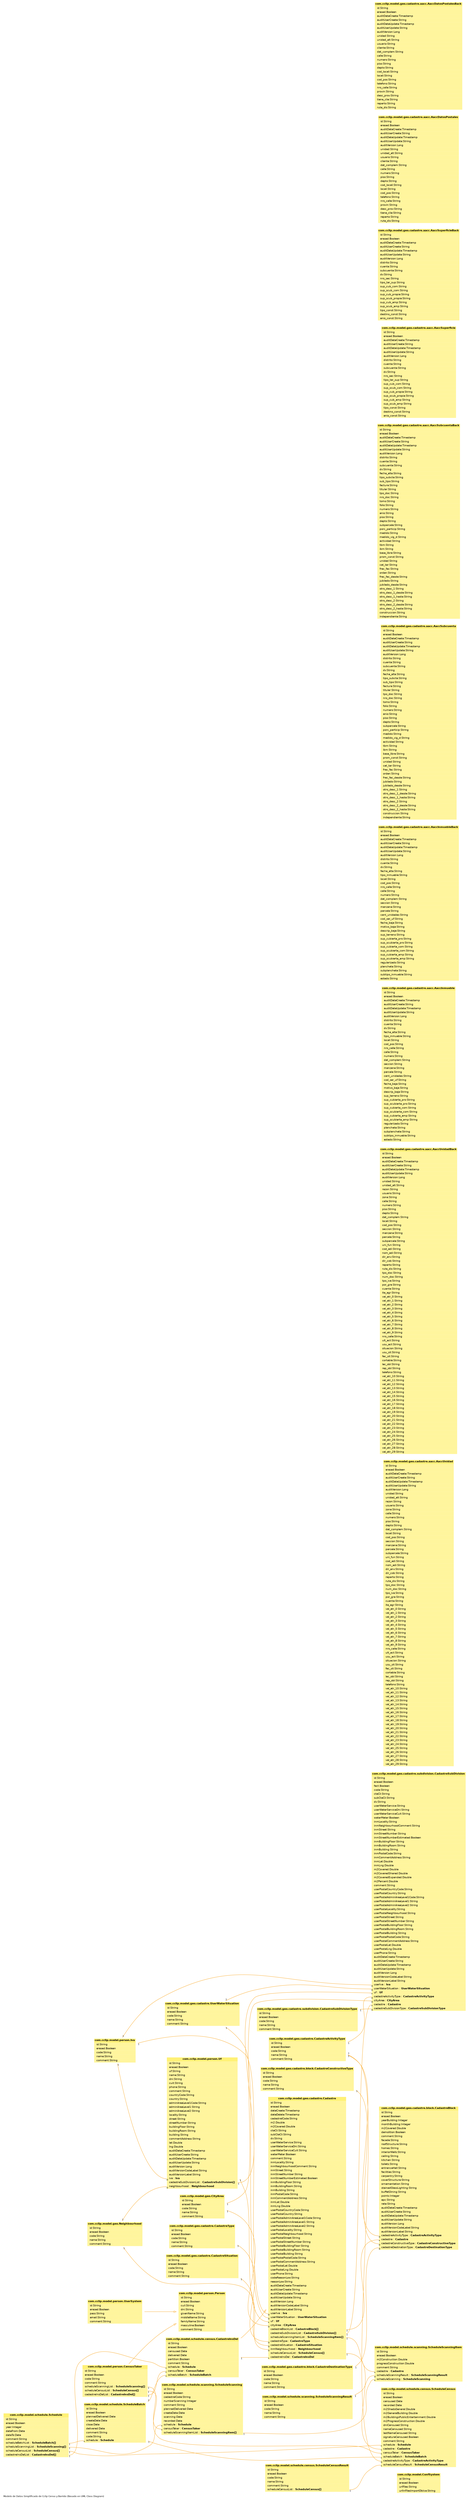 digraph G {

	graph [
		label="Modelo de Datos Simplificado de Cclip Censo y Barrido (Basado en UML Class Diagram)"
		bgcolor="#FFFFFF"
		labeljust="l"
		nodesep="0.18"
		ranksep="0.46"
		fontname="Helvetica"
		fontsize="8"
		rankdir="RL"
	];
	node [
		fontname="Helvetica"
		fontsize="9"
		shape="plaintext"
		
	];
	edge [
		arrowsize="0.8"
	];

				//com.cclip.model.ConfSystem
				ConfSystem [
					label=<
						<TABLE BORDER="0" CELLBORDER="0" CELLSPACING="0" BGCOLOR="#ffffff">
				<TR><TD COLSPAN="3" BGCOLOR="#FFF176" ALIGN="CENTER"><B>com.cclip.model.ConfSystem</B></TD></TR>

				<TR><TD PORT="id" COLSPAN="3" BGCOLOR="#FFF59D" ALIGN="LEFT">  id:String  </TD></TR>
				<TR><TD PORT="erased" COLSPAN="3" BGCOLOR="#FFF59D" ALIGN="LEFT">  erased:Boolean  </TD></TR>
				<TR><TD PORT="urlFiles" COLSPAN="3" BGCOLOR="#FFF59D" ALIGN="LEFT">  urlFiles:String  </TD></TR>
				<TR><TD PORT="urlInFilesImportDbIce" COLSPAN="3" BGCOLOR="#FFF59D" ALIGN="LEFT">  urlInFilesImportDbIce:String  </TD></TR>
						</TABLE>>
						URL="com.cclip.model.ConfSystem.html"
						tooltip="com.cclip.model.ConfSystem"
				];

					//com.cclip.model.geo.CityArea
					CityArea [
						label=<
							<TABLE BORDER="0" CELLBORDER="0" CELLSPACING="0" BGCOLOR="#ffffff">
				<TR><TD COLSPAN="3" BGCOLOR="#FFF176" ALIGN="CENTER"><B>com.cclip.model.geo.CityArea</B></TD></TR>

				<TR><TD PORT="id" COLSPAN="3" BGCOLOR="#FFF59D" ALIGN="LEFT">  id:String  </TD></TR>
				<TR><TD PORT="erased" COLSPAN="3" BGCOLOR="#FFF59D" ALIGN="LEFT">  erased:Boolean  </TD></TR>
				<TR><TD PORT="code" COLSPAN="3" BGCOLOR="#FFF59D" ALIGN="LEFT">  code:String  </TD></TR>
				<TR><TD PORT="name" COLSPAN="3" BGCOLOR="#FFF59D" ALIGN="LEFT">  name:String  </TD></TR>
				<TR><TD PORT="comment" COLSPAN="3" BGCOLOR="#FFF59D" ALIGN="LEFT">  comment:String  </TD></TR>
							</TABLE>>
							URL="com.cclip.model.geo.CityArea.html"
							tooltip="com.cclip.model.geo.CityArea"
					];

					//com.cclip.model.geo.Neighbourhood
					Neighbourhood [
						label=<
							<TABLE BORDER="0" CELLBORDER="0" CELLSPACING="0" BGCOLOR="#ffffff">
				<TR><TD COLSPAN="3" BGCOLOR="#FFF176" ALIGN="CENTER"><B>com.cclip.model.geo.Neighbourhood</B></TD></TR>

				<TR><TD PORT="id" COLSPAN="3" BGCOLOR="#FFF59D" ALIGN="LEFT">  id:String  </TD></TR>
				<TR><TD PORT="erased" COLSPAN="3" BGCOLOR="#FFF59D" ALIGN="LEFT">  erased:Boolean  </TD></TR>
				<TR><TD PORT="code" COLSPAN="3" BGCOLOR="#FFF59D" ALIGN="LEFT">  code:String  </TD></TR>
				<TR><TD PORT="name" COLSPAN="3" BGCOLOR="#FFF59D" ALIGN="LEFT">  name:String  </TD></TR>
				<TR><TD PORT="comment" COLSPAN="3" BGCOLOR="#FFF59D" ALIGN="LEFT">  comment:String  </TD></TR>
							</TABLE>>
							URL="com.cclip.model.geo.Neighbourhood.html"
							tooltip="com.cclip.model.geo.Neighbourhood"
					];

						//com.cclip.model.geo.cadastre.CadastreType
						CadastreType [
							label=<
								<TABLE BORDER="0" CELLBORDER="0" CELLSPACING="0" BGCOLOR="#ffffff">
				<TR><TD COLSPAN="3" BGCOLOR="#FFF176" ALIGN="CENTER"><B>com.cclip.model.geo.cadastre.CadastreType</B></TD></TR>

				<TR><TD PORT="id" COLSPAN="3" BGCOLOR="#FFF59D" ALIGN="LEFT">  id:String  </TD></TR>
				<TR><TD PORT="erased" COLSPAN="3" BGCOLOR="#FFF59D" ALIGN="LEFT">  erased:Boolean  </TD></TR>
				<TR><TD PORT="code" COLSPAN="3" BGCOLOR="#FFF59D" ALIGN="LEFT">  code:String  </TD></TR>
				<TR><TD PORT="name" COLSPAN="3" BGCOLOR="#FFF59D" ALIGN="LEFT">  name:String  </TD></TR>
				<TR><TD PORT="comment" COLSPAN="3" BGCOLOR="#FFF59D" ALIGN="LEFT">  comment:String  </TD></TR>
								</TABLE>>
								URL="com.cclip.model.geo.cadastre.CadastreType.html"
								tooltip="com.cclip.model.geo.cadastre.CadastreType"
						];

						//com.cclip.model.geo.cadastre.CadastreSituation
						CadastreSituation [
							label=<
								<TABLE BORDER="0" CELLBORDER="0" CELLSPACING="0" BGCOLOR="#ffffff">
				<TR><TD COLSPAN="3" BGCOLOR="#FFF176" ALIGN="CENTER"><B>com.cclip.model.geo.cadastre.CadastreSituation</B></TD></TR>

				<TR><TD PORT="id" COLSPAN="3" BGCOLOR="#FFF59D" ALIGN="LEFT">  id:String  </TD></TR>
				<TR><TD PORT="erased" COLSPAN="3" BGCOLOR="#FFF59D" ALIGN="LEFT">  erased:Boolean  </TD></TR>
				<TR><TD PORT="code" COLSPAN="3" BGCOLOR="#FFF59D" ALIGN="LEFT">  code:String  </TD></TR>
				<TR><TD PORT="name" COLSPAN="3" BGCOLOR="#FFF59D" ALIGN="LEFT">  name:String  </TD></TR>
				<TR><TD PORT="comment" COLSPAN="3" BGCOLOR="#FFF59D" ALIGN="LEFT">  comment:String  </TD></TR>
								</TABLE>>
								URL="com.cclip.model.geo.cadastre.CadastreSituation.html"
								tooltip="com.cclip.model.geo.cadastre.CadastreSituation"
						];

						//com.cclip.model.geo.cadastre.UserWaterSituation
						UserWaterSituation [
							label=<
								<TABLE BORDER="0" CELLBORDER="0" CELLSPACING="0" BGCOLOR="#ffffff">
				<TR><TD COLSPAN="3" BGCOLOR="#FFF176" ALIGN="CENTER"><B>com.cclip.model.geo.cadastre.UserWaterSituation</B></TD></TR>

				<TR><TD PORT="id" COLSPAN="3" BGCOLOR="#FFF59D" ALIGN="LEFT">  id:String  </TD></TR>
				<TR><TD PORT="erased" COLSPAN="3" BGCOLOR="#FFF59D" ALIGN="LEFT">  erased:Boolean  </TD></TR>
				<TR><TD PORT="code" COLSPAN="3" BGCOLOR="#FFF59D" ALIGN="LEFT">  code:String  </TD></TR>
				<TR><TD PORT="name" COLSPAN="3" BGCOLOR="#FFF59D" ALIGN="LEFT">  name:String  </TD></TR>
				<TR><TD PORT="comment" COLSPAN="3" BGCOLOR="#FFF59D" ALIGN="LEFT">  comment:String  </TD></TR>
								</TABLE>>
								URL="com.cclip.model.geo.cadastre.UserWaterSituation.html"
								tooltip="com.cclip.model.geo.cadastre.UserWaterSituation"
						];

						//com.cclip.model.geo.cadastre.Cadastre
						Cadastre [
							label=<
								<TABLE BORDER="0" CELLBORDER="0" CELLSPACING="0" BGCOLOR="#ffffff">
				<TR><TD COLSPAN="3" BGCOLOR="#FFF176" ALIGN="CENTER"><B>com.cclip.model.geo.cadastre.Cadastre</B></TD></TR>

				<TR><TD PORT="id" COLSPAN="3" BGCOLOR="#FFF59D" ALIGN="LEFT">  id:String  </TD></TR>
				<TR><TD PORT="erased" COLSPAN="3" BGCOLOR="#FFF59D" ALIGN="LEFT">  erased:Boolean  </TD></TR>
				<TR><TD PORT="dateCreate" COLSPAN="3" BGCOLOR="#FFF59D" ALIGN="LEFT">  dateCreate:Timestamp  </TD></TR>
				<TR><TD PORT="dateDelete" COLSPAN="3" BGCOLOR="#FFF59D" ALIGN="LEFT">  dateDelete:Timestamp  </TD></TR>
				<TR><TD PORT="cadastralCode" COLSPAN="3" BGCOLOR="#FFF59D" ALIGN="LEFT">  cadastralCode:String  </TD></TR>
				<TR><TD PORT="m2" COLSPAN="3" BGCOLOR="#FFF59D" ALIGN="LEFT">  m2:Double  </TD></TR>
				<TR><TD PORT="m2Covered" COLSPAN="3" BGCOLOR="#FFF59D" ALIGN="LEFT">  m2Covered:Double  </TD></TR>
				<TR><TD PORT="ctaCli" COLSPAN="3" BGCOLOR="#FFF59D" ALIGN="LEFT">  ctaCli:String  </TD></TR>
				<TR><TD PORT="subCtaCli" COLSPAN="3" BGCOLOR="#FFF59D" ALIGN="LEFT">  subCtaCli:String  </TD></TR>
				<TR><TD PORT="dv" COLSPAN="3" BGCOLOR="#FFF59D" ALIGN="LEFT">  dv:String  </TD></TR>
				<TR><TD PORT="userWaterService" COLSPAN="3" BGCOLOR="#FFF59D" ALIGN="LEFT">  userWaterService:String  </TD></TR>
				<TR><TD PORT="userWaterServiceDni" COLSPAN="3" BGCOLOR="#FFF59D" ALIGN="LEFT">  userWaterServiceDni:String  </TD></TR>
				<TR><TD PORT="userWaterServiceCuit" COLSPAN="3" BGCOLOR="#FFF59D" ALIGN="LEFT">  userWaterServiceCuit:String  </TD></TR>
				<TR><TD PORT="waterMeter" COLSPAN="3" BGCOLOR="#FFF59D" ALIGN="LEFT">  waterMeter:Boolean  </TD></TR>
				<TR><TD PORT="comment" COLSPAN="3" BGCOLOR="#FFF59D" ALIGN="LEFT">  comment:String  </TD></TR>
				<TR><TD PORT="inmLocality" COLSPAN="3" BGCOLOR="#FFF59D" ALIGN="LEFT">  inmLocality:String  </TD></TR>
				<TR><TD PORT="inmNeighbourhoodComment" COLSPAN="3" BGCOLOR="#FFF59D" ALIGN="LEFT">  inmNeighbourhoodComment:String  </TD></TR>
				<TR><TD PORT="inmStreet" COLSPAN="3" BGCOLOR="#FFF59D" ALIGN="LEFT">  inmStreet:String  </TD></TR>
				<TR><TD PORT="inmStreetNumber" COLSPAN="3" BGCOLOR="#FFF59D" ALIGN="LEFT">  inmStreetNumber:String  </TD></TR>
				<TR><TD PORT="inmStreetNumberEstimated" COLSPAN="3" BGCOLOR="#FFF59D" ALIGN="LEFT">  inmStreetNumberEstimated:Boolean  </TD></TR>
				<TR><TD PORT="inmBuildingFloor" COLSPAN="3" BGCOLOR="#FFF59D" ALIGN="LEFT">  inmBuildingFloor:String  </TD></TR>
				<TR><TD PORT="inmBuildingRoom" COLSPAN="3" BGCOLOR="#FFF59D" ALIGN="LEFT">  inmBuildingRoom:String  </TD></TR>
				<TR><TD PORT="inmBuilding" COLSPAN="3" BGCOLOR="#FFF59D" ALIGN="LEFT">  inmBuilding:String  </TD></TR>
				<TR><TD PORT="inmPostalCode" COLSPAN="3" BGCOLOR="#FFF59D" ALIGN="LEFT">  inmPostalCode:String  </TD></TR>
				<TR><TD PORT="inmCommentAddress" COLSPAN="3" BGCOLOR="#FFF59D" ALIGN="LEFT">  inmCommentAddress:String  </TD></TR>
				<TR><TD PORT="inmLat" COLSPAN="3" BGCOLOR="#FFF59D" ALIGN="LEFT">  inmLat:Double  </TD></TR>
				<TR><TD PORT="inmLng" COLSPAN="3" BGCOLOR="#FFF59D" ALIGN="LEFT">  inmLng:Double  </TD></TR>
				<TR><TD PORT="userPostalCountryCode" COLSPAN="3" BGCOLOR="#FFF59D" ALIGN="LEFT">  userPostalCountryCode:String  </TD></TR>
				<TR><TD PORT="userPostalCountry" COLSPAN="3" BGCOLOR="#FFF59D" ALIGN="LEFT">  userPostalCountry:String  </TD></TR>
				<TR><TD PORT="userPostalAdminAreaLevel1Code" COLSPAN="3" BGCOLOR="#FFF59D" ALIGN="LEFT">  userPostalAdminAreaLevel1Code:String  </TD></TR>
				<TR><TD PORT="userPostalAdminAreaLevel1" COLSPAN="3" BGCOLOR="#FFF59D" ALIGN="LEFT">  userPostalAdminAreaLevel1:String  </TD></TR>
				<TR><TD PORT="userPostalAdminAreaLevel2" COLSPAN="3" BGCOLOR="#FFF59D" ALIGN="LEFT">  userPostalAdminAreaLevel2:String  </TD></TR>
				<TR><TD PORT="userPostalLocality" COLSPAN="3" BGCOLOR="#FFF59D" ALIGN="LEFT">  userPostalLocality:String  </TD></TR>
				<TR><TD PORT="userPostalNeighbourhood" COLSPAN="3" BGCOLOR="#FFF59D" ALIGN="LEFT">  userPostalNeighbourhood:String  </TD></TR>
				<TR><TD PORT="userPostalStreet" COLSPAN="3" BGCOLOR="#FFF59D" ALIGN="LEFT">  userPostalStreet:String  </TD></TR>
				<TR><TD PORT="userPostalStreetNumber" COLSPAN="3" BGCOLOR="#FFF59D" ALIGN="LEFT">  userPostalStreetNumber:String  </TD></TR>
				<TR><TD PORT="userPostalBuildingFloor" COLSPAN="3" BGCOLOR="#FFF59D" ALIGN="LEFT">  userPostalBuildingFloor:String  </TD></TR>
				<TR><TD PORT="userPostalBuildingRoom" COLSPAN="3" BGCOLOR="#FFF59D" ALIGN="LEFT">  userPostalBuildingRoom:String  </TD></TR>
				<TR><TD PORT="userPostalBuilding" COLSPAN="3" BGCOLOR="#FFF59D" ALIGN="LEFT">  userPostalBuilding:String  </TD></TR>
				<TR><TD PORT="userPostalPostalCode" COLSPAN="3" BGCOLOR="#FFF59D" ALIGN="LEFT">  userPostalPostalCode:String  </TD></TR>
				<TR><TD PORT="userPostalCommentAddress" COLSPAN="3" BGCOLOR="#FFF59D" ALIGN="LEFT">  userPostalCommentAddress:String  </TD></TR>
				<TR><TD PORT="userPostalLat" COLSPAN="3" BGCOLOR="#FFF59D" ALIGN="LEFT">  userPostalLat:Double  </TD></TR>
				<TR><TD PORT="userPostalLng" COLSPAN="3" BGCOLOR="#FFF59D" ALIGN="LEFT">  userPostalLng:Double  </TD></TR>
				<TR><TD PORT="userPhone" COLSPAN="3" BGCOLOR="#FFF59D" ALIGN="LEFT">  userPhone:String  </TD></TR>
				<TR><TD PORT="codeReasonLow" COLSPAN="3" BGCOLOR="#FFF59D" ALIGN="LEFT">  codeReasonLow:String  </TD></TR>
				<TR><TD PORT="reasonLow" COLSPAN="3" BGCOLOR="#FFF59D" ALIGN="LEFT">  reasonLow:String  </TD></TR>
				<TR><TD PORT="auditDateCreate" COLSPAN="3" BGCOLOR="#FFF59D" ALIGN="LEFT">  auditDateCreate:Timestamp  </TD></TR>
				<TR><TD PORT="auditUserCreate" COLSPAN="3" BGCOLOR="#FFF59D" ALIGN="LEFT">  auditUserCreate:String  </TD></TR>
				<TR><TD PORT="auditDateUpdate" COLSPAN="3" BGCOLOR="#FFF59D" ALIGN="LEFT">  auditDateUpdate:Timestamp  </TD></TR>
				<TR><TD PORT="auditUserUpdate" COLSPAN="3" BGCOLOR="#FFF59D" ALIGN="LEFT">  auditUserUpdate:String  </TD></TR>
				<TR><TD PORT="auditVersion" COLSPAN="3" BGCOLOR="#FFF59D" ALIGN="LEFT">  auditVersion:Long  </TD></TR>
				<TR><TD PORT="auditVersionCodeLabel" COLSPAN="3" BGCOLOR="#FFF59D" ALIGN="LEFT">  auditVersionCodeLabel:String  </TD></TR>
				<TR><TD PORT="auditVersionLabel" COLSPAN="3" BGCOLOR="#FFF59D" ALIGN="LEFT">  auditVersionLabel:String  </TD></TR>
				<TR><TD PORT="userIva" COLSPAN="3" BGCOLOR="#FFF59D" ALIGN="LEFT">  userIva : <B>Iva</B>  </TD></TR>
				<TR><TD PORT="userWaterSituation" COLSPAN="3" BGCOLOR="#FFF59D" ALIGN="LEFT">  userWaterSituation : <B>UserWaterSituation</B>  </TD></TR>
				<TR><TD PORT="uf" COLSPAN="3" BGCOLOR="#FFF59D" ALIGN="LEFT">  uf : <B>Uf</B>  </TD></TR>
				<TR><TD PORT="cityArea" COLSPAN="3" BGCOLOR="#FFF59D" ALIGN="LEFT">  cityArea : <B>CityArea</B>  </TD></TR>
				<TR><TD PORT="cadastreBlock" COLSPAN="3" BGCOLOR="#FFF59D" ALIGN="LEFT">  cadastreBlockList : <B>CadastreBlock[]</B>  </TD></TR>
				<TR><TD PORT="cadastreSubDivision" COLSPAN="3" BGCOLOR="#FFF59D" ALIGN="LEFT">  cadastreSubDivisionList : <B>CadastreSubDivision[]</B>  </TD></TR>
				<TR><TD PORT="scheduleScanningItem" COLSPAN="3" BGCOLOR="#FFF59D" ALIGN="LEFT">  scheduleScanningItemList : <B>ScheduleScanningItem[]</B>  </TD></TR>
				<TR><TD PORT="cadastreType" COLSPAN="3" BGCOLOR="#FFF59D" ALIGN="LEFT">  cadastreType : <B>CadastreType</B>  </TD></TR>
				<TR><TD PORT="cadastreSituation" COLSPAN="3" BGCOLOR="#FFF59D" ALIGN="LEFT">  cadastreSituation : <B>CadastreSituation</B>  </TD></TR>
				<TR><TD PORT="inmNeighbourhood" COLSPAN="3" BGCOLOR="#FFF59D" ALIGN="LEFT">  inmNeighbourhood : <B>Neighbourhood</B>  </TD></TR>
				<TR><TD PORT="scheduleCensus" COLSPAN="3" BGCOLOR="#FFF59D" ALIGN="LEFT">  scheduleCensusList : <B>ScheduleCensus[]</B>  </TD></TR>
				<TR><TD PORT="cadastreInsDel" COLSPAN="3" BGCOLOR="#FFF59D" ALIGN="LEFT">  cadastreInsDel : <B>CadastreInsDel</B>  </TD></TR>
								</TABLE>>
								URL="com.cclip.model.geo.cadastre.Cadastre.html"
								tooltip="com.cclip.model.geo.cadastre.Cadastre"
						];

						//com.cclip.model.geo.cadastre.CadastreActivityType
						CadastreActivityType [
							label=<
								<TABLE BORDER="0" CELLBORDER="0" CELLSPACING="0" BGCOLOR="#ffffff">
				<TR><TD COLSPAN="3" BGCOLOR="#FFF176" ALIGN="CENTER"><B>com.cclip.model.geo.cadastre.CadastreActivityType</B></TD></TR>

				<TR><TD PORT="id" COLSPAN="3" BGCOLOR="#FFF59D" ALIGN="LEFT">  id:String  </TD></TR>
				<TR><TD PORT="erased" COLSPAN="3" BGCOLOR="#FFF59D" ALIGN="LEFT">  erased:Boolean  </TD></TR>
				<TR><TD PORT="code" COLSPAN="3" BGCOLOR="#FFF59D" ALIGN="LEFT">  code:String  </TD></TR>
				<TR><TD PORT="name" COLSPAN="3" BGCOLOR="#FFF59D" ALIGN="LEFT">  name:String  </TD></TR>
				<TR><TD PORT="comment" COLSPAN="3" BGCOLOR="#FFF59D" ALIGN="LEFT">  comment:String  </TD></TR>
								</TABLE>>
								URL="com.cclip.model.geo.cadastre.CadastreActivityType.html"
								tooltip="com.cclip.model.geo.cadastre.CadastreActivityType"
						];

							//com.cclip.model.geo.cadastre.aacc.AaccUnidad
							AaccUnidad [
								label=<
									<TABLE BORDER="0" CELLBORDER="0" CELLSPACING="0" BGCOLOR="#ffffff">
				<TR><TD COLSPAN="3" BGCOLOR="#FFF176" ALIGN="CENTER"><B>com.cclip.model.geo.cadastre.aacc.AaccUnidad</B></TD></TR>

				<TR><TD PORT="id" COLSPAN="3" BGCOLOR="#FFF59D" ALIGN="LEFT">  id:String  </TD></TR>
				<TR><TD PORT="erased" COLSPAN="3" BGCOLOR="#FFF59D" ALIGN="LEFT">  erased:Boolean  </TD></TR>
				<TR><TD PORT="auditDateCreate" COLSPAN="3" BGCOLOR="#FFF59D" ALIGN="LEFT">  auditDateCreate:Timestamp  </TD></TR>
				<TR><TD PORT="auditUserCreate" COLSPAN="3" BGCOLOR="#FFF59D" ALIGN="LEFT">  auditUserCreate:String  </TD></TR>
				<TR><TD PORT="auditDateUpdate" COLSPAN="3" BGCOLOR="#FFF59D" ALIGN="LEFT">  auditDateUpdate:Timestamp  </TD></TR>
				<TR><TD PORT="auditUserUpdate" COLSPAN="3" BGCOLOR="#FFF59D" ALIGN="LEFT">  auditUserUpdate:String  </TD></TR>
				<TR><TD PORT="auditVersion" COLSPAN="3" BGCOLOR="#FFF59D" ALIGN="LEFT">  auditVersion:Long  </TD></TR>
				<TR><TD PORT="unidad" COLSPAN="3" BGCOLOR="#FFF59D" ALIGN="LEFT">  unidad:String  </TD></TR>
				<TR><TD PORT="unidad_alt" COLSPAN="3" BGCOLOR="#FFF59D" ALIGN="LEFT">  unidad_alt:String  </TD></TR>
				<TR><TD PORT="razon" COLSPAN="3" BGCOLOR="#FFF59D" ALIGN="LEFT">  razon:String  </TD></TR>
				<TR><TD PORT="usuario" COLSPAN="3" BGCOLOR="#FFF59D" ALIGN="LEFT">  usuario:String  </TD></TR>
				<TR><TD PORT="zona" COLSPAN="3" BGCOLOR="#FFF59D" ALIGN="LEFT">  zona:String  </TD></TR>
				<TR><TD PORT="calle" COLSPAN="3" BGCOLOR="#FFF59D" ALIGN="LEFT">  calle:String  </TD></TR>
				<TR><TD PORT="numero" COLSPAN="3" BGCOLOR="#FFF59D" ALIGN="LEFT">  numero:String  </TD></TR>
				<TR><TD PORT="piso" COLSPAN="3" BGCOLOR="#FFF59D" ALIGN="LEFT">  piso:String  </TD></TR>
				<TR><TD PORT="depto" COLSPAN="3" BGCOLOR="#FFF59D" ALIGN="LEFT">  depto:String  </TD></TR>
				<TR><TD PORT="dat_complem" COLSPAN="3" BGCOLOR="#FFF59D" ALIGN="LEFT">  dat_complem:String  </TD></TR>
				<TR><TD PORT="locali" COLSPAN="3" BGCOLOR="#FFF59D" ALIGN="LEFT">  locali:String  </TD></TR>
				<TR><TD PORT="cod_pos" COLSPAN="3" BGCOLOR="#FFF59D" ALIGN="LEFT">  cod_pos:String  </TD></TR>
				<TR><TD PORT="seccion" COLSPAN="3" BGCOLOR="#FFF59D" ALIGN="LEFT">  seccion:String  </TD></TR>
				<TR><TD PORT="manzana" COLSPAN="3" BGCOLOR="#FFF59D" ALIGN="LEFT">  manzana:String  </TD></TR>
				<TR><TD PORT="parcela" COLSPAN="3" BGCOLOR="#FFF59D" ALIGN="LEFT">  parcela:String  </TD></TR>
				<TR><TD PORT="subparcela" COLSPAN="3" BGCOLOR="#FFF59D" ALIGN="LEFT">  subparcela:String  </TD></TR>
				<TR><TD PORT="uni_fun" COLSPAN="3" BGCOLOR="#FFF59D" ALIGN="LEFT">  uni_fun:String  </TD></TR>
				<TR><TD PORT="cod_edi" COLSPAN="3" BGCOLOR="#FFF59D" ALIGN="LEFT">  cod_edi:String  </TD></TR>
				<TR><TD PORT="nom_edi" COLSPAN="3" BGCOLOR="#FFF59D" ALIGN="LEFT">  nom_edi:String  </TD></TR>
				<TR><TD PORT="dir_env" COLSPAN="3" BGCOLOR="#FFF59D" ALIGN="LEFT">  dir_env:String  </TD></TR>
				<TR><TD PORT="dir_cob" COLSPAN="3" BGCOLOR="#FFF59D" ALIGN="LEFT">  dir_cob:String  </TD></TR>
				<TR><TD PORT="reparto" COLSPAN="3" BGCOLOR="#FFF59D" ALIGN="LEFT">  reparto:String  </TD></TR>
				<TR><TD PORT="ruta_dis" COLSPAN="3" BGCOLOR="#FFF59D" ALIGN="LEFT">  ruta_dis:String  </TD></TR>
				<TR><TD PORT="tpo_doc" COLSPAN="3" BGCOLOR="#FFF59D" ALIGN="LEFT">  tpo_doc:String  </TD></TR>
				<TR><TD PORT="num_doc" COLSPAN="3" BGCOLOR="#FFF59D" ALIGN="LEFT">  num_doc:String  </TD></TR>
				<TR><TD PORT="tpo_iva" COLSPAN="3" BGCOLOR="#FFF59D" ALIGN="LEFT">  tpo_iva:String  </TD></TR>
				<TR><TD PORT="por_gra" COLSPAN="3" BGCOLOR="#FFF59D" ALIGN="LEFT">  por_gra:String  </TD></TR>
				<TR><TD PORT="cuenta" COLSPAN="3" BGCOLOR="#FFF59D" ALIGN="LEFT">  cuenta:String  </TD></TR>
				<TR><TD PORT="ite_agr" COLSPAN="3" BGCOLOR="#FFF59D" ALIGN="LEFT">  ite_agr:String  </TD></TR>
				<TR><TD PORT="val_atr_0" COLSPAN="3" BGCOLOR="#FFF59D" ALIGN="LEFT">  val_atr_0:String  </TD></TR>
				<TR><TD PORT="val_atr_1" COLSPAN="3" BGCOLOR="#FFF59D" ALIGN="LEFT">  val_atr_1:String  </TD></TR>
				<TR><TD PORT="val_atr_2" COLSPAN="3" BGCOLOR="#FFF59D" ALIGN="LEFT">  val_atr_2:String  </TD></TR>
				<TR><TD PORT="val_atr_3" COLSPAN="3" BGCOLOR="#FFF59D" ALIGN="LEFT">  val_atr_3:String  </TD></TR>
				<TR><TD PORT="val_atr_4" COLSPAN="3" BGCOLOR="#FFF59D" ALIGN="LEFT">  val_atr_4:String  </TD></TR>
				<TR><TD PORT="val_atr_5" COLSPAN="3" BGCOLOR="#FFF59D" ALIGN="LEFT">  val_atr_5:String  </TD></TR>
				<TR><TD PORT="val_atr_6" COLSPAN="3" BGCOLOR="#FFF59D" ALIGN="LEFT">  val_atr_6:String  </TD></TR>
				<TR><TD PORT="val_atr_7" COLSPAN="3" BGCOLOR="#FFF59D" ALIGN="LEFT">  val_atr_7:String  </TD></TR>
				<TR><TD PORT="val_atr_8" COLSPAN="3" BGCOLOR="#FFF59D" ALIGN="LEFT">  val_atr_8:String  </TD></TR>
				<TR><TD PORT="val_atr_9" COLSPAN="3" BGCOLOR="#FFF59D" ALIGN="LEFT">  val_atr_9:String  </TD></TR>
				<TR><TD PORT="nro_calle" COLSPAN="3" BGCOLOR="#FFF59D" ALIGN="LEFT">  nro_calle:String  </TD></TR>
				<TR><TD PORT="ult_act" COLSPAN="3" BGCOLOR="#FFF59D" ALIGN="LEFT">  ult_act:String  </TD></TR>
				<TR><TD PORT="usu_act" COLSPAN="3" BGCOLOR="#FFF59D" ALIGN="LEFT">  usu_act:String  </TD></TR>
				<TR><TD PORT="situacion" COLSPAN="3" BGCOLOR="#FFF59D" ALIGN="LEFT">  situacion:String  </TD></TR>
				<TR><TD PORT="usu_sit" COLSPAN="3" BGCOLOR="#FFF59D" ALIGN="LEFT">  usu_sit:String  </TD></TR>
				<TR><TD PORT="fec_sit" COLSPAN="3" BGCOLOR="#FFF59D" ALIGN="LEFT">  fec_sit:String  </TD></TR>
				<TR><TD PORT="cortable" COLSPAN="3" BGCOLOR="#FFF59D" ALIGN="LEFT">  cortable:String  </TD></TR>
				<TR><TD PORT="lec_obl" COLSPAN="3" BGCOLOR="#FFF59D" ALIGN="LEFT">  lec_obl:String  </TD></TR>
				<TR><TD PORT="rep_obl" COLSPAN="3" BGCOLOR="#FFF59D" ALIGN="LEFT">  rep_obl:String  </TD></TR>
				<TR><TD PORT="telefono" COLSPAN="3" BGCOLOR="#FFF59D" ALIGN="LEFT">  telefono:String  </TD></TR>
				<TR><TD PORT="val_atr_10" COLSPAN="3" BGCOLOR="#FFF59D" ALIGN="LEFT">  val_atr_10:String  </TD></TR>
				<TR><TD PORT="val_atr_11" COLSPAN="3" BGCOLOR="#FFF59D" ALIGN="LEFT">  val_atr_11:String  </TD></TR>
				<TR><TD PORT="val_atr_12" COLSPAN="3" BGCOLOR="#FFF59D" ALIGN="LEFT">  val_atr_12:String  </TD></TR>
				<TR><TD PORT="val_atr_13" COLSPAN="3" BGCOLOR="#FFF59D" ALIGN="LEFT">  val_atr_13:String  </TD></TR>
				<TR><TD PORT="val_atr_14" COLSPAN="3" BGCOLOR="#FFF59D" ALIGN="LEFT">  val_atr_14:String  </TD></TR>
				<TR><TD PORT="val_atr_15" COLSPAN="3" BGCOLOR="#FFF59D" ALIGN="LEFT">  val_atr_15:String  </TD></TR>
				<TR><TD PORT="val_atr_16" COLSPAN="3" BGCOLOR="#FFF59D" ALIGN="LEFT">  val_atr_16:String  </TD></TR>
				<TR><TD PORT="val_atr_17" COLSPAN="3" BGCOLOR="#FFF59D" ALIGN="LEFT">  val_atr_17:String  </TD></TR>
				<TR><TD PORT="val_atr_18" COLSPAN="3" BGCOLOR="#FFF59D" ALIGN="LEFT">  val_atr_18:String  </TD></TR>
				<TR><TD PORT="val_atr_19" COLSPAN="3" BGCOLOR="#FFF59D" ALIGN="LEFT">  val_atr_19:String  </TD></TR>
				<TR><TD PORT="val_atr_20" COLSPAN="3" BGCOLOR="#FFF59D" ALIGN="LEFT">  val_atr_20:String  </TD></TR>
				<TR><TD PORT="val_atr_21" COLSPAN="3" BGCOLOR="#FFF59D" ALIGN="LEFT">  val_atr_21:String  </TD></TR>
				<TR><TD PORT="val_atr_22" COLSPAN="3" BGCOLOR="#FFF59D" ALIGN="LEFT">  val_atr_22:String  </TD></TR>
				<TR><TD PORT="val_atr_23" COLSPAN="3" BGCOLOR="#FFF59D" ALIGN="LEFT">  val_atr_23:String  </TD></TR>
				<TR><TD PORT="val_atr_24" COLSPAN="3" BGCOLOR="#FFF59D" ALIGN="LEFT">  val_atr_24:String  </TD></TR>
				<TR><TD PORT="val_atr_25" COLSPAN="3" BGCOLOR="#FFF59D" ALIGN="LEFT">  val_atr_25:String  </TD></TR>
				<TR><TD PORT="val_atr_26" COLSPAN="3" BGCOLOR="#FFF59D" ALIGN="LEFT">  val_atr_26:String  </TD></TR>
				<TR><TD PORT="val_atr_27" COLSPAN="3" BGCOLOR="#FFF59D" ALIGN="LEFT">  val_atr_27:String  </TD></TR>
				<TR><TD PORT="val_atr_28" COLSPAN="3" BGCOLOR="#FFF59D" ALIGN="LEFT">  val_atr_28:String  </TD></TR>
				<TR><TD PORT="val_atr_29" COLSPAN="3" BGCOLOR="#FFF59D" ALIGN="LEFT">  val_atr_29:String  </TD></TR>
									</TABLE>>
									URL="com.cclip.model.geo.cadastre.aacc.AaccUnidad.html"
									tooltip="com.cclip.model.geo.cadastre.aacc.AaccUnidad"
							];

							//com.cclip.model.geo.cadastre.aacc.AaccUnidadBack
							AaccUnidadBack [
								label=<
									<TABLE BORDER="0" CELLBORDER="0" CELLSPACING="0" BGCOLOR="#ffffff">
				<TR><TD COLSPAN="3" BGCOLOR="#FFF176" ALIGN="CENTER"><B>com.cclip.model.geo.cadastre.aacc.AaccUnidadBack</B></TD></TR>

				<TR><TD PORT="id" COLSPAN="3" BGCOLOR="#FFF59D" ALIGN="LEFT">  id:String  </TD></TR>
				<TR><TD PORT="erased" COLSPAN="3" BGCOLOR="#FFF59D" ALIGN="LEFT">  erased:Boolean  </TD></TR>
				<TR><TD PORT="auditDateCreate" COLSPAN="3" BGCOLOR="#FFF59D" ALIGN="LEFT">  auditDateCreate:Timestamp  </TD></TR>
				<TR><TD PORT="auditUserCreate" COLSPAN="3" BGCOLOR="#FFF59D" ALIGN="LEFT">  auditUserCreate:String  </TD></TR>
				<TR><TD PORT="auditDateUpdate" COLSPAN="3" BGCOLOR="#FFF59D" ALIGN="LEFT">  auditDateUpdate:Timestamp  </TD></TR>
				<TR><TD PORT="auditUserUpdate" COLSPAN="3" BGCOLOR="#FFF59D" ALIGN="LEFT">  auditUserUpdate:String  </TD></TR>
				<TR><TD PORT="auditVersion" COLSPAN="3" BGCOLOR="#FFF59D" ALIGN="LEFT">  auditVersion:Long  </TD></TR>
				<TR><TD PORT="unidad" COLSPAN="3" BGCOLOR="#FFF59D" ALIGN="LEFT">  unidad:String  </TD></TR>
				<TR><TD PORT="unidad_alt" COLSPAN="3" BGCOLOR="#FFF59D" ALIGN="LEFT">  unidad_alt:String  </TD></TR>
				<TR><TD PORT="razon" COLSPAN="3" BGCOLOR="#FFF59D" ALIGN="LEFT">  razon:String  </TD></TR>
				<TR><TD PORT="usuario" COLSPAN="3" BGCOLOR="#FFF59D" ALIGN="LEFT">  usuario:String  </TD></TR>
				<TR><TD PORT="zona" COLSPAN="3" BGCOLOR="#FFF59D" ALIGN="LEFT">  zona:String  </TD></TR>
				<TR><TD PORT="calle" COLSPAN="3" BGCOLOR="#FFF59D" ALIGN="LEFT">  calle:String  </TD></TR>
				<TR><TD PORT="numero" COLSPAN="3" BGCOLOR="#FFF59D" ALIGN="LEFT">  numero:String  </TD></TR>
				<TR><TD PORT="piso" COLSPAN="3" BGCOLOR="#FFF59D" ALIGN="LEFT">  piso:String  </TD></TR>
				<TR><TD PORT="depto" COLSPAN="3" BGCOLOR="#FFF59D" ALIGN="LEFT">  depto:String  </TD></TR>
				<TR><TD PORT="dat_complem" COLSPAN="3" BGCOLOR="#FFF59D" ALIGN="LEFT">  dat_complem:String  </TD></TR>
				<TR><TD PORT="locali" COLSPAN="3" BGCOLOR="#FFF59D" ALIGN="LEFT">  locali:String  </TD></TR>
				<TR><TD PORT="cod_pos" COLSPAN="3" BGCOLOR="#FFF59D" ALIGN="LEFT">  cod_pos:String  </TD></TR>
				<TR><TD PORT="seccion" COLSPAN="3" BGCOLOR="#FFF59D" ALIGN="LEFT">  seccion:String  </TD></TR>
				<TR><TD PORT="manzana" COLSPAN="3" BGCOLOR="#FFF59D" ALIGN="LEFT">  manzana:String  </TD></TR>
				<TR><TD PORT="parcela" COLSPAN="3" BGCOLOR="#FFF59D" ALIGN="LEFT">  parcela:String  </TD></TR>
				<TR><TD PORT="subparcela" COLSPAN="3" BGCOLOR="#FFF59D" ALIGN="LEFT">  subparcela:String  </TD></TR>
				<TR><TD PORT="uni_fun" COLSPAN="3" BGCOLOR="#FFF59D" ALIGN="LEFT">  uni_fun:String  </TD></TR>
				<TR><TD PORT="cod_edi" COLSPAN="3" BGCOLOR="#FFF59D" ALIGN="LEFT">  cod_edi:String  </TD></TR>
				<TR><TD PORT="nom_edi" COLSPAN="3" BGCOLOR="#FFF59D" ALIGN="LEFT">  nom_edi:String  </TD></TR>
				<TR><TD PORT="dir_env" COLSPAN="3" BGCOLOR="#FFF59D" ALIGN="LEFT">  dir_env:String  </TD></TR>
				<TR><TD PORT="dir_cob" COLSPAN="3" BGCOLOR="#FFF59D" ALIGN="LEFT">  dir_cob:String  </TD></TR>
				<TR><TD PORT="reparto" COLSPAN="3" BGCOLOR="#FFF59D" ALIGN="LEFT">  reparto:String  </TD></TR>
				<TR><TD PORT="ruta_dis" COLSPAN="3" BGCOLOR="#FFF59D" ALIGN="LEFT">  ruta_dis:String  </TD></TR>
				<TR><TD PORT="tpo_doc" COLSPAN="3" BGCOLOR="#FFF59D" ALIGN="LEFT">  tpo_doc:String  </TD></TR>
				<TR><TD PORT="num_doc" COLSPAN="3" BGCOLOR="#FFF59D" ALIGN="LEFT">  num_doc:String  </TD></TR>
				<TR><TD PORT="tpo_iva" COLSPAN="3" BGCOLOR="#FFF59D" ALIGN="LEFT">  tpo_iva:String  </TD></TR>
				<TR><TD PORT="por_gra" COLSPAN="3" BGCOLOR="#FFF59D" ALIGN="LEFT">  por_gra:String  </TD></TR>
				<TR><TD PORT="cuenta" COLSPAN="3" BGCOLOR="#FFF59D" ALIGN="LEFT">  cuenta:String  </TD></TR>
				<TR><TD PORT="ite_agr" COLSPAN="3" BGCOLOR="#FFF59D" ALIGN="LEFT">  ite_agr:String  </TD></TR>
				<TR><TD PORT="val_atr_0" COLSPAN="3" BGCOLOR="#FFF59D" ALIGN="LEFT">  val_atr_0:String  </TD></TR>
				<TR><TD PORT="val_atr_1" COLSPAN="3" BGCOLOR="#FFF59D" ALIGN="LEFT">  val_atr_1:String  </TD></TR>
				<TR><TD PORT="val_atr_2" COLSPAN="3" BGCOLOR="#FFF59D" ALIGN="LEFT">  val_atr_2:String  </TD></TR>
				<TR><TD PORT="val_atr_3" COLSPAN="3" BGCOLOR="#FFF59D" ALIGN="LEFT">  val_atr_3:String  </TD></TR>
				<TR><TD PORT="val_atr_4" COLSPAN="3" BGCOLOR="#FFF59D" ALIGN="LEFT">  val_atr_4:String  </TD></TR>
				<TR><TD PORT="val_atr_5" COLSPAN="3" BGCOLOR="#FFF59D" ALIGN="LEFT">  val_atr_5:String  </TD></TR>
				<TR><TD PORT="val_atr_6" COLSPAN="3" BGCOLOR="#FFF59D" ALIGN="LEFT">  val_atr_6:String  </TD></TR>
				<TR><TD PORT="val_atr_7" COLSPAN="3" BGCOLOR="#FFF59D" ALIGN="LEFT">  val_atr_7:String  </TD></TR>
				<TR><TD PORT="val_atr_8" COLSPAN="3" BGCOLOR="#FFF59D" ALIGN="LEFT">  val_atr_8:String  </TD></TR>
				<TR><TD PORT="val_atr_9" COLSPAN="3" BGCOLOR="#FFF59D" ALIGN="LEFT">  val_atr_9:String  </TD></TR>
				<TR><TD PORT="nro_calle" COLSPAN="3" BGCOLOR="#FFF59D" ALIGN="LEFT">  nro_calle:String  </TD></TR>
				<TR><TD PORT="ult_act" COLSPAN="3" BGCOLOR="#FFF59D" ALIGN="LEFT">  ult_act:String  </TD></TR>
				<TR><TD PORT="usu_act" COLSPAN="3" BGCOLOR="#FFF59D" ALIGN="LEFT">  usu_act:String  </TD></TR>
				<TR><TD PORT="situacion" COLSPAN="3" BGCOLOR="#FFF59D" ALIGN="LEFT">  situacion:String  </TD></TR>
				<TR><TD PORT="usu_sit" COLSPAN="3" BGCOLOR="#FFF59D" ALIGN="LEFT">  usu_sit:String  </TD></TR>
				<TR><TD PORT="fec_sit" COLSPAN="3" BGCOLOR="#FFF59D" ALIGN="LEFT">  fec_sit:String  </TD></TR>
				<TR><TD PORT="cortable" COLSPAN="3" BGCOLOR="#FFF59D" ALIGN="LEFT">  cortable:String  </TD></TR>
				<TR><TD PORT="lec_obl" COLSPAN="3" BGCOLOR="#FFF59D" ALIGN="LEFT">  lec_obl:String  </TD></TR>
				<TR><TD PORT="rep_obl" COLSPAN="3" BGCOLOR="#FFF59D" ALIGN="LEFT">  rep_obl:String  </TD></TR>
				<TR><TD PORT="telefono" COLSPAN="3" BGCOLOR="#FFF59D" ALIGN="LEFT">  telefono:String  </TD></TR>
				<TR><TD PORT="val_atr_10" COLSPAN="3" BGCOLOR="#FFF59D" ALIGN="LEFT">  val_atr_10:String  </TD></TR>
				<TR><TD PORT="val_atr_11" COLSPAN="3" BGCOLOR="#FFF59D" ALIGN="LEFT">  val_atr_11:String  </TD></TR>
				<TR><TD PORT="val_atr_12" COLSPAN="3" BGCOLOR="#FFF59D" ALIGN="LEFT">  val_atr_12:String  </TD></TR>
				<TR><TD PORT="val_atr_13" COLSPAN="3" BGCOLOR="#FFF59D" ALIGN="LEFT">  val_atr_13:String  </TD></TR>
				<TR><TD PORT="val_atr_14" COLSPAN="3" BGCOLOR="#FFF59D" ALIGN="LEFT">  val_atr_14:String  </TD></TR>
				<TR><TD PORT="val_atr_15" COLSPAN="3" BGCOLOR="#FFF59D" ALIGN="LEFT">  val_atr_15:String  </TD></TR>
				<TR><TD PORT="val_atr_16" COLSPAN="3" BGCOLOR="#FFF59D" ALIGN="LEFT">  val_atr_16:String  </TD></TR>
				<TR><TD PORT="val_atr_17" COLSPAN="3" BGCOLOR="#FFF59D" ALIGN="LEFT">  val_atr_17:String  </TD></TR>
				<TR><TD PORT="val_atr_18" COLSPAN="3" BGCOLOR="#FFF59D" ALIGN="LEFT">  val_atr_18:String  </TD></TR>
				<TR><TD PORT="val_atr_19" COLSPAN="3" BGCOLOR="#FFF59D" ALIGN="LEFT">  val_atr_19:String  </TD></TR>
				<TR><TD PORT="val_atr_20" COLSPAN="3" BGCOLOR="#FFF59D" ALIGN="LEFT">  val_atr_20:String  </TD></TR>
				<TR><TD PORT="val_atr_21" COLSPAN="3" BGCOLOR="#FFF59D" ALIGN="LEFT">  val_atr_21:String  </TD></TR>
				<TR><TD PORT="val_atr_22" COLSPAN="3" BGCOLOR="#FFF59D" ALIGN="LEFT">  val_atr_22:String  </TD></TR>
				<TR><TD PORT="val_atr_23" COLSPAN="3" BGCOLOR="#FFF59D" ALIGN="LEFT">  val_atr_23:String  </TD></TR>
				<TR><TD PORT="val_atr_24" COLSPAN="3" BGCOLOR="#FFF59D" ALIGN="LEFT">  val_atr_24:String  </TD></TR>
				<TR><TD PORT="val_atr_25" COLSPAN="3" BGCOLOR="#FFF59D" ALIGN="LEFT">  val_atr_25:String  </TD></TR>
				<TR><TD PORT="val_atr_26" COLSPAN="3" BGCOLOR="#FFF59D" ALIGN="LEFT">  val_atr_26:String  </TD></TR>
				<TR><TD PORT="val_atr_27" COLSPAN="3" BGCOLOR="#FFF59D" ALIGN="LEFT">  val_atr_27:String  </TD></TR>
				<TR><TD PORT="val_atr_28" COLSPAN="3" BGCOLOR="#FFF59D" ALIGN="LEFT">  val_atr_28:String  </TD></TR>
				<TR><TD PORT="val_atr_29" COLSPAN="3" BGCOLOR="#FFF59D" ALIGN="LEFT">  val_atr_29:String  </TD></TR>
									</TABLE>>
									URL="com.cclip.model.geo.cadastre.aacc.AaccUnidadBack.html"
									tooltip="com.cclip.model.geo.cadastre.aacc.AaccUnidadBack"
							];

							//com.cclip.model.geo.cadastre.aacc.AaccInmueble
							AaccInmueble [
								label=<
									<TABLE BORDER="0" CELLBORDER="0" CELLSPACING="0" BGCOLOR="#ffffff">
				<TR><TD COLSPAN="3" BGCOLOR="#FFF176" ALIGN="CENTER"><B>com.cclip.model.geo.cadastre.aacc.AaccInmueble</B></TD></TR>

				<TR><TD PORT="id" COLSPAN="3" BGCOLOR="#FFF59D" ALIGN="LEFT">  id:String  </TD></TR>
				<TR><TD PORT="erased" COLSPAN="3" BGCOLOR="#FFF59D" ALIGN="LEFT">  erased:Boolean  </TD></TR>
				<TR><TD PORT="auditDateCreate" COLSPAN="3" BGCOLOR="#FFF59D" ALIGN="LEFT">  auditDateCreate:Timestamp  </TD></TR>
				<TR><TD PORT="auditUserCreate" COLSPAN="3" BGCOLOR="#FFF59D" ALIGN="LEFT">  auditUserCreate:String  </TD></TR>
				<TR><TD PORT="auditDateUpdate" COLSPAN="3" BGCOLOR="#FFF59D" ALIGN="LEFT">  auditDateUpdate:Timestamp  </TD></TR>
				<TR><TD PORT="auditUserUpdate" COLSPAN="3" BGCOLOR="#FFF59D" ALIGN="LEFT">  auditUserUpdate:String  </TD></TR>
				<TR><TD PORT="auditVersion" COLSPAN="3" BGCOLOR="#FFF59D" ALIGN="LEFT">  auditVersion:Long  </TD></TR>
				<TR><TD PORT="distrito" COLSPAN="3" BGCOLOR="#FFF59D" ALIGN="LEFT">  distrito:String  </TD></TR>
				<TR><TD PORT="cuenta" COLSPAN="3" BGCOLOR="#FFF59D" ALIGN="LEFT">  cuenta:String  </TD></TR>
				<TR><TD PORT="dv" COLSPAN="3" BGCOLOR="#FFF59D" ALIGN="LEFT">  dv:String  </TD></TR>
				<TR><TD PORT="fecha_alta" COLSPAN="3" BGCOLOR="#FFF59D" ALIGN="LEFT">  fecha_alta:String  </TD></TR>
				<TR><TD PORT="tipo_inmueble" COLSPAN="3" BGCOLOR="#FFF59D" ALIGN="LEFT">  tipo_inmueble:String  </TD></TR>
				<TR><TD PORT="locali" COLSPAN="3" BGCOLOR="#FFF59D" ALIGN="LEFT">  locali:String  </TD></TR>
				<TR><TD PORT="cod_pos" COLSPAN="3" BGCOLOR="#FFF59D" ALIGN="LEFT">  cod_pos:String  </TD></TR>
				<TR><TD PORT="nro_calle" COLSPAN="3" BGCOLOR="#FFF59D" ALIGN="LEFT">  nro_calle:String  </TD></TR>
				<TR><TD PORT="calle" COLSPAN="3" BGCOLOR="#FFF59D" ALIGN="LEFT">  calle:String  </TD></TR>
				<TR><TD PORT="numero" COLSPAN="3" BGCOLOR="#FFF59D" ALIGN="LEFT">  numero:String  </TD></TR>
				<TR><TD PORT="dat_complem" COLSPAN="3" BGCOLOR="#FFF59D" ALIGN="LEFT">  dat_complem:String  </TD></TR>
				<TR><TD PORT="seccion" COLSPAN="3" BGCOLOR="#FFF59D" ALIGN="LEFT">  seccion:String  </TD></TR>
				<TR><TD PORT="manzana" COLSPAN="3" BGCOLOR="#FFF59D" ALIGN="LEFT">  manzana:String  </TD></TR>
				<TR><TD PORT="parcela" COLSPAN="3" BGCOLOR="#FFF59D" ALIGN="LEFT">  parcela:String  </TD></TR>
				<TR><TD PORT="cant_unidades" COLSPAN="3" BGCOLOR="#FFF59D" ALIGN="LEFT">  cant_unidades:String  </TD></TR>
				<TR><TD PORT="cod_ser_uf" COLSPAN="3" BGCOLOR="#FFF59D" ALIGN="LEFT">  cod_ser_uf:String  </TD></TR>
				<TR><TD PORT="fecha_baja" COLSPAN="3" BGCOLOR="#FFF59D" ALIGN="LEFT">  fecha_baja:String  </TD></TR>
				<TR><TD PORT="motivo_baja" COLSPAN="3" BGCOLOR="#FFF59D" ALIGN="LEFT">  motivo_baja:String  </TD></TR>
				<TR><TD PORT="descrip_baja" COLSPAN="3" BGCOLOR="#FFF59D" ALIGN="LEFT">  descrip_baja:String  </TD></TR>
				<TR><TD PORT="sup_terreno" COLSPAN="3" BGCOLOR="#FFF59D" ALIGN="LEFT">  sup_terreno:String  </TD></TR>
				<TR><TD PORT="sup_cubierta_pro" COLSPAN="3" BGCOLOR="#FFF59D" ALIGN="LEFT">  sup_cubierta_pro:String  </TD></TR>
				<TR><TD PORT="sup_scubierta_pro" COLSPAN="3" BGCOLOR="#FFF59D" ALIGN="LEFT">  sup_scubierta_pro:String  </TD></TR>
				<TR><TD PORT="sup_cubierta_com" COLSPAN="3" BGCOLOR="#FFF59D" ALIGN="LEFT">  sup_cubierta_com:String  </TD></TR>
				<TR><TD PORT="sup_scubierta_com" COLSPAN="3" BGCOLOR="#FFF59D" ALIGN="LEFT">  sup_scubierta_com:String  </TD></TR>
				<TR><TD PORT="sup_cubierta_amp" COLSPAN="3" BGCOLOR="#FFF59D" ALIGN="LEFT">  sup_cubierta_amp:String  </TD></TR>
				<TR><TD PORT="sup_scubierta_amp" COLSPAN="3" BGCOLOR="#FFF59D" ALIGN="LEFT">  sup_scubierta_amp:String  </TD></TR>
				<TR><TD PORT="regularizado" COLSPAN="3" BGCOLOR="#FFF59D" ALIGN="LEFT">  regularizado:String  </TD></TR>
				<TR><TD PORT="plancheta" COLSPAN="3" BGCOLOR="#FFF59D" ALIGN="LEFT">  plancheta:String  </TD></TR>
				<TR><TD PORT="subplancheta" COLSPAN="3" BGCOLOR="#FFF59D" ALIGN="LEFT">  subplancheta:String  </TD></TR>
				<TR><TD PORT="subtipo_inmueble" COLSPAN="3" BGCOLOR="#FFF59D" ALIGN="LEFT">  subtipo_inmueble:String  </TD></TR>
				<TR><TD PORT="estado" COLSPAN="3" BGCOLOR="#FFF59D" ALIGN="LEFT">  estado:String  </TD></TR>
									</TABLE>>
									URL="com.cclip.model.geo.cadastre.aacc.AaccInmueble.html"
									tooltip="com.cclip.model.geo.cadastre.aacc.AaccInmueble"
							];

							//com.cclip.model.geo.cadastre.aacc.AaccInmuebleBack
							AaccInmuebleBack [
								label=<
									<TABLE BORDER="0" CELLBORDER="0" CELLSPACING="0" BGCOLOR="#ffffff">
				<TR><TD COLSPAN="3" BGCOLOR="#FFF176" ALIGN="CENTER"><B>com.cclip.model.geo.cadastre.aacc.AaccInmuebleBack</B></TD></TR>

				<TR><TD PORT="id" COLSPAN="3" BGCOLOR="#FFF59D" ALIGN="LEFT">  id:String  </TD></TR>
				<TR><TD PORT="erased" COLSPAN="3" BGCOLOR="#FFF59D" ALIGN="LEFT">  erased:Boolean  </TD></TR>
				<TR><TD PORT="auditDateCreate" COLSPAN="3" BGCOLOR="#FFF59D" ALIGN="LEFT">  auditDateCreate:Timestamp  </TD></TR>
				<TR><TD PORT="auditUserCreate" COLSPAN="3" BGCOLOR="#FFF59D" ALIGN="LEFT">  auditUserCreate:String  </TD></TR>
				<TR><TD PORT="auditDateUpdate" COLSPAN="3" BGCOLOR="#FFF59D" ALIGN="LEFT">  auditDateUpdate:Timestamp  </TD></TR>
				<TR><TD PORT="auditUserUpdate" COLSPAN="3" BGCOLOR="#FFF59D" ALIGN="LEFT">  auditUserUpdate:String  </TD></TR>
				<TR><TD PORT="auditVersion" COLSPAN="3" BGCOLOR="#FFF59D" ALIGN="LEFT">  auditVersion:Long  </TD></TR>
				<TR><TD PORT="distrito" COLSPAN="3" BGCOLOR="#FFF59D" ALIGN="LEFT">  distrito:String  </TD></TR>
				<TR><TD PORT="cuenta" COLSPAN="3" BGCOLOR="#FFF59D" ALIGN="LEFT">  cuenta:String  </TD></TR>
				<TR><TD PORT="dv" COLSPAN="3" BGCOLOR="#FFF59D" ALIGN="LEFT">  dv:String  </TD></TR>
				<TR><TD PORT="fecha_alta" COLSPAN="3" BGCOLOR="#FFF59D" ALIGN="LEFT">  fecha_alta:String  </TD></TR>
				<TR><TD PORT="tipo_inmueble" COLSPAN="3" BGCOLOR="#FFF59D" ALIGN="LEFT">  tipo_inmueble:String  </TD></TR>
				<TR><TD PORT="locali" COLSPAN="3" BGCOLOR="#FFF59D" ALIGN="LEFT">  locali:String  </TD></TR>
				<TR><TD PORT="cod_pos" COLSPAN="3" BGCOLOR="#FFF59D" ALIGN="LEFT">  cod_pos:String  </TD></TR>
				<TR><TD PORT="nro_calle" COLSPAN="3" BGCOLOR="#FFF59D" ALIGN="LEFT">  nro_calle:String  </TD></TR>
				<TR><TD PORT="calle" COLSPAN="3" BGCOLOR="#FFF59D" ALIGN="LEFT">  calle:String  </TD></TR>
				<TR><TD PORT="numero" COLSPAN="3" BGCOLOR="#FFF59D" ALIGN="LEFT">  numero:String  </TD></TR>
				<TR><TD PORT="dat_complem" COLSPAN="3" BGCOLOR="#FFF59D" ALIGN="LEFT">  dat_complem:String  </TD></TR>
				<TR><TD PORT="seccion" COLSPAN="3" BGCOLOR="#FFF59D" ALIGN="LEFT">  seccion:String  </TD></TR>
				<TR><TD PORT="manzana" COLSPAN="3" BGCOLOR="#FFF59D" ALIGN="LEFT">  manzana:String  </TD></TR>
				<TR><TD PORT="parcela" COLSPAN="3" BGCOLOR="#FFF59D" ALIGN="LEFT">  parcela:String  </TD></TR>
				<TR><TD PORT="cant_unidades" COLSPAN="3" BGCOLOR="#FFF59D" ALIGN="LEFT">  cant_unidades:String  </TD></TR>
				<TR><TD PORT="cod_ser_uf" COLSPAN="3" BGCOLOR="#FFF59D" ALIGN="LEFT">  cod_ser_uf:String  </TD></TR>
				<TR><TD PORT="fecha_baja" COLSPAN="3" BGCOLOR="#FFF59D" ALIGN="LEFT">  fecha_baja:String  </TD></TR>
				<TR><TD PORT="motivo_baja" COLSPAN="3" BGCOLOR="#FFF59D" ALIGN="LEFT">  motivo_baja:String  </TD></TR>
				<TR><TD PORT="descrip_baja" COLSPAN="3" BGCOLOR="#FFF59D" ALIGN="LEFT">  descrip_baja:String  </TD></TR>
				<TR><TD PORT="sup_terreno" COLSPAN="3" BGCOLOR="#FFF59D" ALIGN="LEFT">  sup_terreno:String  </TD></TR>
				<TR><TD PORT="sup_cubierta_pro" COLSPAN="3" BGCOLOR="#FFF59D" ALIGN="LEFT">  sup_cubierta_pro:String  </TD></TR>
				<TR><TD PORT="sup_scubierta_pro" COLSPAN="3" BGCOLOR="#FFF59D" ALIGN="LEFT">  sup_scubierta_pro:String  </TD></TR>
				<TR><TD PORT="sup_cubierta_com" COLSPAN="3" BGCOLOR="#FFF59D" ALIGN="LEFT">  sup_cubierta_com:String  </TD></TR>
				<TR><TD PORT="sup_scubierta_com" COLSPAN="3" BGCOLOR="#FFF59D" ALIGN="LEFT">  sup_scubierta_com:String  </TD></TR>
				<TR><TD PORT="sup_cubierta_amp" COLSPAN="3" BGCOLOR="#FFF59D" ALIGN="LEFT">  sup_cubierta_amp:String  </TD></TR>
				<TR><TD PORT="sup_scubierta_amp" COLSPAN="3" BGCOLOR="#FFF59D" ALIGN="LEFT">  sup_scubierta_amp:String  </TD></TR>
				<TR><TD PORT="regularizado" COLSPAN="3" BGCOLOR="#FFF59D" ALIGN="LEFT">  regularizado:String  </TD></TR>
				<TR><TD PORT="plancheta" COLSPAN="3" BGCOLOR="#FFF59D" ALIGN="LEFT">  plancheta:String  </TD></TR>
				<TR><TD PORT="subplancheta" COLSPAN="3" BGCOLOR="#FFF59D" ALIGN="LEFT">  subplancheta:String  </TD></TR>
				<TR><TD PORT="subtipo_inmueble" COLSPAN="3" BGCOLOR="#FFF59D" ALIGN="LEFT">  subtipo_inmueble:String  </TD></TR>
				<TR><TD PORT="estado" COLSPAN="3" BGCOLOR="#FFF59D" ALIGN="LEFT">  estado:String  </TD></TR>
									</TABLE>>
									URL="com.cclip.model.geo.cadastre.aacc.AaccInmuebleBack.html"
									tooltip="com.cclip.model.geo.cadastre.aacc.AaccInmuebleBack"
							];

							//com.cclip.model.geo.cadastre.aacc.AaccSubcuenta
							AaccSubcuenta [
								label=<
									<TABLE BORDER="0" CELLBORDER="0" CELLSPACING="0" BGCOLOR="#ffffff">
				<TR><TD COLSPAN="3" BGCOLOR="#FFF176" ALIGN="CENTER"><B>com.cclip.model.geo.cadastre.aacc.AaccSubcuenta</B></TD></TR>

				<TR><TD PORT="id" COLSPAN="3" BGCOLOR="#FFF59D" ALIGN="LEFT">  id:String  </TD></TR>
				<TR><TD PORT="erased" COLSPAN="3" BGCOLOR="#FFF59D" ALIGN="LEFT">  erased:Boolean  </TD></TR>
				<TR><TD PORT="auditDateCreate" COLSPAN="3" BGCOLOR="#FFF59D" ALIGN="LEFT">  auditDateCreate:Timestamp  </TD></TR>
				<TR><TD PORT="auditUserCreate" COLSPAN="3" BGCOLOR="#FFF59D" ALIGN="LEFT">  auditUserCreate:String  </TD></TR>
				<TR><TD PORT="auditDateUpdate" COLSPAN="3" BGCOLOR="#FFF59D" ALIGN="LEFT">  auditDateUpdate:Timestamp  </TD></TR>
				<TR><TD PORT="auditUserUpdate" COLSPAN="3" BGCOLOR="#FFF59D" ALIGN="LEFT">  auditUserUpdate:String  </TD></TR>
				<TR><TD PORT="auditVersion" COLSPAN="3" BGCOLOR="#FFF59D" ALIGN="LEFT">  auditVersion:Long  </TD></TR>
				<TR><TD PORT="distrito" COLSPAN="3" BGCOLOR="#FFF59D" ALIGN="LEFT">  distrito:String  </TD></TR>
				<TR><TD PORT="cuenta" COLSPAN="3" BGCOLOR="#FFF59D" ALIGN="LEFT">  cuenta:String  </TD></TR>
				<TR><TD PORT="subcuenta" COLSPAN="3" BGCOLOR="#FFF59D" ALIGN="LEFT">  subcuenta:String  </TD></TR>
				<TR><TD PORT="dv" COLSPAN="3" BGCOLOR="#FFF59D" ALIGN="LEFT">  dv:String  </TD></TR>
				<TR><TD PORT="fecha_alta" COLSPAN="3" BGCOLOR="#FFF59D" ALIGN="LEFT">  fecha_alta:String  </TD></TR>
				<TR><TD PORT="tipo_subcta" COLSPAN="3" BGCOLOR="#FFF59D" ALIGN="LEFT">  tipo_subcta:String  </TD></TR>
				<TR><TD PORT="sub_tipo" COLSPAN="3" BGCOLOR="#FFF59D" ALIGN="LEFT">  sub_tipo:String  </TD></TR>
				<TR><TD PORT="factura" COLSPAN="3" BGCOLOR="#FFF59D" ALIGN="LEFT">  factura:String  </TD></TR>
				<TR><TD PORT="titular" COLSPAN="3" BGCOLOR="#FFF59D" ALIGN="LEFT">  titular:String  </TD></TR>
				<TR><TD PORT="tpo_doc" COLSPAN="3" BGCOLOR="#FFF59D" ALIGN="LEFT">  tpo_doc:String  </TD></TR>
				<TR><TD PORT="nro_doc" COLSPAN="3" BGCOLOR="#FFF59D" ALIGN="LEFT">  nro_doc:String  </TD></TR>
				<TR><TD PORT="tomo" COLSPAN="3" BGCOLOR="#FFF59D" ALIGN="LEFT">  tomo:String  </TD></TR>
				<TR><TD PORT="folio" COLSPAN="3" BGCOLOR="#FFF59D" ALIGN="LEFT">  folio:String  </TD></TR>
				<TR><TD PORT="numero" COLSPAN="3" BGCOLOR="#FFF59D" ALIGN="LEFT">  numero:String  </TD></TR>
				<TR><TD PORT="anio" COLSPAN="3" BGCOLOR="#FFF59D" ALIGN="LEFT">  anio:String  </TD></TR>
				<TR><TD PORT="piso" COLSPAN="3" BGCOLOR="#FFF59D" ALIGN="LEFT">  piso:String  </TD></TR>
				<TR><TD PORT="depto" COLSPAN="3" BGCOLOR="#FFF59D" ALIGN="LEFT">  depto:String  </TD></TR>
				<TR><TD PORT="subparcela" COLSPAN="3" BGCOLOR="#FFF59D" ALIGN="LEFT">  subparcela:String  </TD></TR>
				<TR><TD PORT="porc_particip" COLSPAN="3" BGCOLOR="#FFF59D" ALIGN="LEFT">  porc_particip:String  </TD></TR>
				<TR><TD PORT="medido" COLSPAN="3" BGCOLOR="#FFF59D" ALIGN="LEFT">  medido:String  </TD></TR>
				<TR><TD PORT="medido_vig_d" COLSPAN="3" BGCOLOR="#FFF59D" ALIGN="LEFT">  medido_vig_d:String  </TD></TR>
				<TR><TD PORT="actividad" COLSPAN="3" BGCOLOR="#FFF59D" ALIGN="LEFT">  actividad:String  </TD></TR>
				<TR><TD PORT="tbm" COLSPAN="3" BGCOLOR="#FFF59D" ALIGN="LEFT">  tbm:String  </TD></TR>
				<TR><TD PORT="ibm" COLSPAN="3" BGCOLOR="#FFF59D" ALIGN="LEFT">  ibm:String  </TD></TR>
				<TR><TD PORT="base_libre" COLSPAN="3" BGCOLOR="#FFF59D" ALIGN="LEFT">  base_libre:String  </TD></TR>
				<TR><TD PORT="prom_const" COLSPAN="3" BGCOLOR="#FFF59D" ALIGN="LEFT">  prom_const:String  </TD></TR>
				<TR><TD PORT="unidad" COLSPAN="3" BGCOLOR="#FFF59D" ALIGN="LEFT">  unidad:String  </TD></TR>
				<TR><TD PORT="cat_tar" COLSPAN="3" BGCOLOR="#FFF59D" ALIGN="LEFT">  cat_tar:String  </TD></TR>
				<TR><TD PORT="frec_fac" COLSPAN="3" BGCOLOR="#FFF59D" ALIGN="LEFT">  frec_fac:String  </TD></TR>
				<TR><TD PORT="orden" COLSPAN="3" BGCOLOR="#FFF59D" ALIGN="LEFT">  orden:String  </TD></TR>
				<TR><TD PORT="frec_fac_desde" COLSPAN="3" BGCOLOR="#FFF59D" ALIGN="LEFT">  frec_fac_desde:String  </TD></TR>
				<TR><TD PORT="jubilado" COLSPAN="3" BGCOLOR="#FFF59D" ALIGN="LEFT">  jubilado:String  </TD></TR>
				<TR><TD PORT="jubilado_desde" COLSPAN="3" BGCOLOR="#FFF59D" ALIGN="LEFT">  jubilado_desde:String  </TD></TR>
				<TR><TD PORT="otro_desc_1" COLSPAN="3" BGCOLOR="#FFF59D" ALIGN="LEFT">  otro_desc_1:String  </TD></TR>
				<TR><TD PORT="otro_desc_1_desde" COLSPAN="3" BGCOLOR="#FFF59D" ALIGN="LEFT">  otro_desc_1_desde:String  </TD></TR>
				<TR><TD PORT="otro_desc_1_hasta" COLSPAN="3" BGCOLOR="#FFF59D" ALIGN="LEFT">  otro_desc_1_hasta:String  </TD></TR>
				<TR><TD PORT="otro_desc_2" COLSPAN="3" BGCOLOR="#FFF59D" ALIGN="LEFT">  otro_desc_2:String  </TD></TR>
				<TR><TD PORT="otro_desc_2_desde" COLSPAN="3" BGCOLOR="#FFF59D" ALIGN="LEFT">  otro_desc_2_desde:String  </TD></TR>
				<TR><TD PORT="otro_desc_2_hasta" COLSPAN="3" BGCOLOR="#FFF59D" ALIGN="LEFT">  otro_desc_2_hasta:String  </TD></TR>
				<TR><TD PORT="construccion" COLSPAN="3" BGCOLOR="#FFF59D" ALIGN="LEFT">  construccion:String  </TD></TR>
				<TR><TD PORT="independiente" COLSPAN="3" BGCOLOR="#FFF59D" ALIGN="LEFT">  independiente:String  </TD></TR>
									</TABLE>>
									URL="com.cclip.model.geo.cadastre.aacc.AaccSubcuenta.html"
									tooltip="com.cclip.model.geo.cadastre.aacc.AaccSubcuenta"
							];

							//com.cclip.model.geo.cadastre.aacc.AaccSubcuentaBack
							AaccSubcuentaBack [
								label=<
									<TABLE BORDER="0" CELLBORDER="0" CELLSPACING="0" BGCOLOR="#ffffff">
				<TR><TD COLSPAN="3" BGCOLOR="#FFF176" ALIGN="CENTER"><B>com.cclip.model.geo.cadastre.aacc.AaccSubcuentaBack</B></TD></TR>

				<TR><TD PORT="id" COLSPAN="3" BGCOLOR="#FFF59D" ALIGN="LEFT">  id:String  </TD></TR>
				<TR><TD PORT="erased" COLSPAN="3" BGCOLOR="#FFF59D" ALIGN="LEFT">  erased:Boolean  </TD></TR>
				<TR><TD PORT="auditDateCreate" COLSPAN="3" BGCOLOR="#FFF59D" ALIGN="LEFT">  auditDateCreate:Timestamp  </TD></TR>
				<TR><TD PORT="auditUserCreate" COLSPAN="3" BGCOLOR="#FFF59D" ALIGN="LEFT">  auditUserCreate:String  </TD></TR>
				<TR><TD PORT="auditDateUpdate" COLSPAN="3" BGCOLOR="#FFF59D" ALIGN="LEFT">  auditDateUpdate:Timestamp  </TD></TR>
				<TR><TD PORT="auditUserUpdate" COLSPAN="3" BGCOLOR="#FFF59D" ALIGN="LEFT">  auditUserUpdate:String  </TD></TR>
				<TR><TD PORT="auditVersion" COLSPAN="3" BGCOLOR="#FFF59D" ALIGN="LEFT">  auditVersion:Long  </TD></TR>
				<TR><TD PORT="distrito" COLSPAN="3" BGCOLOR="#FFF59D" ALIGN="LEFT">  distrito:String  </TD></TR>
				<TR><TD PORT="cuenta" COLSPAN="3" BGCOLOR="#FFF59D" ALIGN="LEFT">  cuenta:String  </TD></TR>
				<TR><TD PORT="subcuenta" COLSPAN="3" BGCOLOR="#FFF59D" ALIGN="LEFT">  subcuenta:String  </TD></TR>
				<TR><TD PORT="dv" COLSPAN="3" BGCOLOR="#FFF59D" ALIGN="LEFT">  dv:String  </TD></TR>
				<TR><TD PORT="fecha_alta" COLSPAN="3" BGCOLOR="#FFF59D" ALIGN="LEFT">  fecha_alta:String  </TD></TR>
				<TR><TD PORT="tipo_subcta" COLSPAN="3" BGCOLOR="#FFF59D" ALIGN="LEFT">  tipo_subcta:String  </TD></TR>
				<TR><TD PORT="sub_tipo" COLSPAN="3" BGCOLOR="#FFF59D" ALIGN="LEFT">  sub_tipo:String  </TD></TR>
				<TR><TD PORT="factura" COLSPAN="3" BGCOLOR="#FFF59D" ALIGN="LEFT">  factura:String  </TD></TR>
				<TR><TD PORT="titular" COLSPAN="3" BGCOLOR="#FFF59D" ALIGN="LEFT">  titular:String  </TD></TR>
				<TR><TD PORT="tpo_doc" COLSPAN="3" BGCOLOR="#FFF59D" ALIGN="LEFT">  tpo_doc:String  </TD></TR>
				<TR><TD PORT="nro_doc" COLSPAN="3" BGCOLOR="#FFF59D" ALIGN="LEFT">  nro_doc:String  </TD></TR>
				<TR><TD PORT="tomo" COLSPAN="3" BGCOLOR="#FFF59D" ALIGN="LEFT">  tomo:String  </TD></TR>
				<TR><TD PORT="folio" COLSPAN="3" BGCOLOR="#FFF59D" ALIGN="LEFT">  folio:String  </TD></TR>
				<TR><TD PORT="numero" COLSPAN="3" BGCOLOR="#FFF59D" ALIGN="LEFT">  numero:String  </TD></TR>
				<TR><TD PORT="anio" COLSPAN="3" BGCOLOR="#FFF59D" ALIGN="LEFT">  anio:String  </TD></TR>
				<TR><TD PORT="piso" COLSPAN="3" BGCOLOR="#FFF59D" ALIGN="LEFT">  piso:String  </TD></TR>
				<TR><TD PORT="depto" COLSPAN="3" BGCOLOR="#FFF59D" ALIGN="LEFT">  depto:String  </TD></TR>
				<TR><TD PORT="subparcela" COLSPAN="3" BGCOLOR="#FFF59D" ALIGN="LEFT">  subparcela:String  </TD></TR>
				<TR><TD PORT="porc_particip" COLSPAN="3" BGCOLOR="#FFF59D" ALIGN="LEFT">  porc_particip:String  </TD></TR>
				<TR><TD PORT="medido" COLSPAN="3" BGCOLOR="#FFF59D" ALIGN="LEFT">  medido:String  </TD></TR>
				<TR><TD PORT="medido_vig_d" COLSPAN="3" BGCOLOR="#FFF59D" ALIGN="LEFT">  medido_vig_d:String  </TD></TR>
				<TR><TD PORT="actividad" COLSPAN="3" BGCOLOR="#FFF59D" ALIGN="LEFT">  actividad:String  </TD></TR>
				<TR><TD PORT="tbm" COLSPAN="3" BGCOLOR="#FFF59D" ALIGN="LEFT">  tbm:String  </TD></TR>
				<TR><TD PORT="ibm" COLSPAN="3" BGCOLOR="#FFF59D" ALIGN="LEFT">  ibm:String  </TD></TR>
				<TR><TD PORT="base_libre" COLSPAN="3" BGCOLOR="#FFF59D" ALIGN="LEFT">  base_libre:String  </TD></TR>
				<TR><TD PORT="prom_const" COLSPAN="3" BGCOLOR="#FFF59D" ALIGN="LEFT">  prom_const:String  </TD></TR>
				<TR><TD PORT="unidad" COLSPAN="3" BGCOLOR="#FFF59D" ALIGN="LEFT">  unidad:String  </TD></TR>
				<TR><TD PORT="cat_tar" COLSPAN="3" BGCOLOR="#FFF59D" ALIGN="LEFT">  cat_tar:String  </TD></TR>
				<TR><TD PORT="frec_fac" COLSPAN="3" BGCOLOR="#FFF59D" ALIGN="LEFT">  frec_fac:String  </TD></TR>
				<TR><TD PORT="orden" COLSPAN="3" BGCOLOR="#FFF59D" ALIGN="LEFT">  orden:String  </TD></TR>
				<TR><TD PORT="frec_fac_desde" COLSPAN="3" BGCOLOR="#FFF59D" ALIGN="LEFT">  frec_fac_desde:String  </TD></TR>
				<TR><TD PORT="jubilado" COLSPAN="3" BGCOLOR="#FFF59D" ALIGN="LEFT">  jubilado:String  </TD></TR>
				<TR><TD PORT="jubilado_desde" COLSPAN="3" BGCOLOR="#FFF59D" ALIGN="LEFT">  jubilado_desde:String  </TD></TR>
				<TR><TD PORT="otro_desc_1" COLSPAN="3" BGCOLOR="#FFF59D" ALIGN="LEFT">  otro_desc_1:String  </TD></TR>
				<TR><TD PORT="otro_desc_1_desde" COLSPAN="3" BGCOLOR="#FFF59D" ALIGN="LEFT">  otro_desc_1_desde:String  </TD></TR>
				<TR><TD PORT="otro_desc_1_hasta" COLSPAN="3" BGCOLOR="#FFF59D" ALIGN="LEFT">  otro_desc_1_hasta:String  </TD></TR>
				<TR><TD PORT="otro_desc_2" COLSPAN="3" BGCOLOR="#FFF59D" ALIGN="LEFT">  otro_desc_2:String  </TD></TR>
				<TR><TD PORT="otro_desc_2_desde" COLSPAN="3" BGCOLOR="#FFF59D" ALIGN="LEFT">  otro_desc_2_desde:String  </TD></TR>
				<TR><TD PORT="otro_desc_2_hasta" COLSPAN="3" BGCOLOR="#FFF59D" ALIGN="LEFT">  otro_desc_2_hasta:String  </TD></TR>
				<TR><TD PORT="construccion" COLSPAN="3" BGCOLOR="#FFF59D" ALIGN="LEFT">  construccion:String  </TD></TR>
				<TR><TD PORT="independiente" COLSPAN="3" BGCOLOR="#FFF59D" ALIGN="LEFT">  independiente:String  </TD></TR>
									</TABLE>>
									URL="com.cclip.model.geo.cadastre.aacc.AaccSubcuentaBack.html"
									tooltip="com.cclip.model.geo.cadastre.aacc.AaccSubcuentaBack"
							];

							//com.cclip.model.geo.cadastre.aacc.AaccSuperficie
							AaccSuperficie [
								label=<
									<TABLE BORDER="0" CELLBORDER="0" CELLSPACING="0" BGCOLOR="#ffffff">
				<TR><TD COLSPAN="3" BGCOLOR="#FFF176" ALIGN="CENTER"><B>com.cclip.model.geo.cadastre.aacc.AaccSuperficie</B></TD></TR>

				<TR><TD PORT="id" COLSPAN="3" BGCOLOR="#FFF59D" ALIGN="LEFT">  id:String  </TD></TR>
				<TR><TD PORT="erased" COLSPAN="3" BGCOLOR="#FFF59D" ALIGN="LEFT">  erased:Boolean  </TD></TR>
				<TR><TD PORT="auditDateCreate" COLSPAN="3" BGCOLOR="#FFF59D" ALIGN="LEFT">  auditDateCreate:Timestamp  </TD></TR>
				<TR><TD PORT="auditUserCreate" COLSPAN="3" BGCOLOR="#FFF59D" ALIGN="LEFT">  auditUserCreate:String  </TD></TR>
				<TR><TD PORT="auditDateUpdate" COLSPAN="3" BGCOLOR="#FFF59D" ALIGN="LEFT">  auditDateUpdate:Timestamp  </TD></TR>
				<TR><TD PORT="auditUserUpdate" COLSPAN="3" BGCOLOR="#FFF59D" ALIGN="LEFT">  auditUserUpdate:String  </TD></TR>
				<TR><TD PORT="auditVersion" COLSPAN="3" BGCOLOR="#FFF59D" ALIGN="LEFT">  auditVersion:Long  </TD></TR>
				<TR><TD PORT="distrito" COLSPAN="3" BGCOLOR="#FFF59D" ALIGN="LEFT">  distrito:String  </TD></TR>
				<TR><TD PORT="cuenta" COLSPAN="3" BGCOLOR="#FFF59D" ALIGN="LEFT">  cuenta:String  </TD></TR>
				<TR><TD PORT="subcuenta" COLSPAN="3" BGCOLOR="#FFF59D" ALIGN="LEFT">  subcuenta:String  </TD></TR>
				<TR><TD PORT="dv" COLSPAN="3" BGCOLOR="#FFF59D" ALIGN="LEFT">  dv:String  </TD></TR>
				<TR><TD PORT="nro_sec" COLSPAN="3" BGCOLOR="#FFF59D" ALIGN="LEFT">  nro_sec:String  </TD></TR>
				<TR><TD PORT="tipo_tar_sup" COLSPAN="3" BGCOLOR="#FFF59D" ALIGN="LEFT">  tipo_tar_sup:String  </TD></TR>
				<TR><TD PORT="sup_cub_com" COLSPAN="3" BGCOLOR="#FFF59D" ALIGN="LEFT">  sup_cub_com:String  </TD></TR>
				<TR><TD PORT="sup_scub_com" COLSPAN="3" BGCOLOR="#FFF59D" ALIGN="LEFT">  sup_scub_com:String  </TD></TR>
				<TR><TD PORT="sup_cub_propia" COLSPAN="3" BGCOLOR="#FFF59D" ALIGN="LEFT">  sup_cub_propia:String  </TD></TR>
				<TR><TD PORT="sup_scub_propia" COLSPAN="3" BGCOLOR="#FFF59D" ALIGN="LEFT">  sup_scub_propia:String  </TD></TR>
				<TR><TD PORT="sup_cub_amp" COLSPAN="3" BGCOLOR="#FFF59D" ALIGN="LEFT">  sup_cub_amp:String  </TD></TR>
				<TR><TD PORT="sup_scub_amp" COLSPAN="3" BGCOLOR="#FFF59D" ALIGN="LEFT">  sup_scub_amp:String  </TD></TR>
				<TR><TD PORT="tipo_const" COLSPAN="3" BGCOLOR="#FFF59D" ALIGN="LEFT">  tipo_const:String  </TD></TR>
				<TR><TD PORT="destino_const" COLSPAN="3" BGCOLOR="#FFF59D" ALIGN="LEFT">  destino_const:String  </TD></TR>
				<TR><TD PORT="anio_const" COLSPAN="3" BGCOLOR="#FFF59D" ALIGN="LEFT">  anio_const:String  </TD></TR>
									</TABLE>>
									URL="com.cclip.model.geo.cadastre.aacc.AaccSuperficie.html"
									tooltip="com.cclip.model.geo.cadastre.aacc.AaccSuperficie"
							];

							//com.cclip.model.geo.cadastre.aacc.AaccSuperficieBack
							AaccSuperficieBack [
								label=<
									<TABLE BORDER="0" CELLBORDER="0" CELLSPACING="0" BGCOLOR="#ffffff">
				<TR><TD COLSPAN="3" BGCOLOR="#FFF176" ALIGN="CENTER"><B>com.cclip.model.geo.cadastre.aacc.AaccSuperficieBack</B></TD></TR>

				<TR><TD PORT="id" COLSPAN="3" BGCOLOR="#FFF59D" ALIGN="LEFT">  id:String  </TD></TR>
				<TR><TD PORT="erased" COLSPAN="3" BGCOLOR="#FFF59D" ALIGN="LEFT">  erased:Boolean  </TD></TR>
				<TR><TD PORT="auditDateCreate" COLSPAN="3" BGCOLOR="#FFF59D" ALIGN="LEFT">  auditDateCreate:Timestamp  </TD></TR>
				<TR><TD PORT="auditUserCreate" COLSPAN="3" BGCOLOR="#FFF59D" ALIGN="LEFT">  auditUserCreate:String  </TD></TR>
				<TR><TD PORT="auditDateUpdate" COLSPAN="3" BGCOLOR="#FFF59D" ALIGN="LEFT">  auditDateUpdate:Timestamp  </TD></TR>
				<TR><TD PORT="auditUserUpdate" COLSPAN="3" BGCOLOR="#FFF59D" ALIGN="LEFT">  auditUserUpdate:String  </TD></TR>
				<TR><TD PORT="auditVersion" COLSPAN="3" BGCOLOR="#FFF59D" ALIGN="LEFT">  auditVersion:Long  </TD></TR>
				<TR><TD PORT="distrito" COLSPAN="3" BGCOLOR="#FFF59D" ALIGN="LEFT">  distrito:String  </TD></TR>
				<TR><TD PORT="cuenta" COLSPAN="3" BGCOLOR="#FFF59D" ALIGN="LEFT">  cuenta:String  </TD></TR>
				<TR><TD PORT="subcuenta" COLSPAN="3" BGCOLOR="#FFF59D" ALIGN="LEFT">  subcuenta:String  </TD></TR>
				<TR><TD PORT="dv" COLSPAN="3" BGCOLOR="#FFF59D" ALIGN="LEFT">  dv:String  </TD></TR>
				<TR><TD PORT="nro_sec" COLSPAN="3" BGCOLOR="#FFF59D" ALIGN="LEFT">  nro_sec:String  </TD></TR>
				<TR><TD PORT="tipo_tar_sup" COLSPAN="3" BGCOLOR="#FFF59D" ALIGN="LEFT">  tipo_tar_sup:String  </TD></TR>
				<TR><TD PORT="sup_cub_com" COLSPAN="3" BGCOLOR="#FFF59D" ALIGN="LEFT">  sup_cub_com:String  </TD></TR>
				<TR><TD PORT="sup_scub_com" COLSPAN="3" BGCOLOR="#FFF59D" ALIGN="LEFT">  sup_scub_com:String  </TD></TR>
				<TR><TD PORT="sup_cub_propia" COLSPAN="3" BGCOLOR="#FFF59D" ALIGN="LEFT">  sup_cub_propia:String  </TD></TR>
				<TR><TD PORT="sup_scub_propia" COLSPAN="3" BGCOLOR="#FFF59D" ALIGN="LEFT">  sup_scub_propia:String  </TD></TR>
				<TR><TD PORT="sup_cub_amp" COLSPAN="3" BGCOLOR="#FFF59D" ALIGN="LEFT">  sup_cub_amp:String  </TD></TR>
				<TR><TD PORT="sup_scub_amp" COLSPAN="3" BGCOLOR="#FFF59D" ALIGN="LEFT">  sup_scub_amp:String  </TD></TR>
				<TR><TD PORT="tipo_const" COLSPAN="3" BGCOLOR="#FFF59D" ALIGN="LEFT">  tipo_const:String  </TD></TR>
				<TR><TD PORT="destino_const" COLSPAN="3" BGCOLOR="#FFF59D" ALIGN="LEFT">  destino_const:String  </TD></TR>
				<TR><TD PORT="anio_const" COLSPAN="3" BGCOLOR="#FFF59D" ALIGN="LEFT">  anio_const:String  </TD></TR>
									</TABLE>>
									URL="com.cclip.model.geo.cadastre.aacc.AaccSuperficieBack.html"
									tooltip="com.cclip.model.geo.cadastre.aacc.AaccSuperficieBack"
							];

							//com.cclip.model.geo.cadastre.aacc.AaccDatosPostales
							AaccDatosPostales [
								label=<
									<TABLE BORDER="0" CELLBORDER="0" CELLSPACING="0" BGCOLOR="#ffffff">
				<TR><TD COLSPAN="3" BGCOLOR="#FFF176" ALIGN="CENTER"><B>com.cclip.model.geo.cadastre.aacc.AaccDatosPostales</B></TD></TR>

				<TR><TD PORT="id" COLSPAN="3" BGCOLOR="#FFF59D" ALIGN="LEFT">  id:String  </TD></TR>
				<TR><TD PORT="erased" COLSPAN="3" BGCOLOR="#FFF59D" ALIGN="LEFT">  erased:Boolean  </TD></TR>
				<TR><TD PORT="auditDateCreate" COLSPAN="3" BGCOLOR="#FFF59D" ALIGN="LEFT">  auditDateCreate:Timestamp  </TD></TR>
				<TR><TD PORT="auditUserCreate" COLSPAN="3" BGCOLOR="#FFF59D" ALIGN="LEFT">  auditUserCreate:String  </TD></TR>
				<TR><TD PORT="auditDateUpdate" COLSPAN="3" BGCOLOR="#FFF59D" ALIGN="LEFT">  auditDateUpdate:Timestamp  </TD></TR>
				<TR><TD PORT="auditUserUpdate" COLSPAN="3" BGCOLOR="#FFF59D" ALIGN="LEFT">  auditUserUpdate:String  </TD></TR>
				<TR><TD PORT="auditVersion" COLSPAN="3" BGCOLOR="#FFF59D" ALIGN="LEFT">  auditVersion:Long  </TD></TR>
				<TR><TD PORT="unidad" COLSPAN="3" BGCOLOR="#FFF59D" ALIGN="LEFT">  unidad:String  </TD></TR>
				<TR><TD PORT="unidad_alt" COLSPAN="3" BGCOLOR="#FFF59D" ALIGN="LEFT">  unidad_alt:String  </TD></TR>
				<TR><TD PORT="usuario" COLSPAN="3" BGCOLOR="#FFF59D" ALIGN="LEFT">  usuario:String  </TD></TR>
				<TR><TD PORT="cliente" COLSPAN="3" BGCOLOR="#FFF59D" ALIGN="LEFT">  cliente:String  </TD></TR>
				<TR><TD PORT="dat_complem" COLSPAN="3" BGCOLOR="#FFF59D" ALIGN="LEFT">  dat_complem:String  </TD></TR>
				<TR><TD PORT="calle" COLSPAN="3" BGCOLOR="#FFF59D" ALIGN="LEFT">  calle:String  </TD></TR>
				<TR><TD PORT="numero" COLSPAN="3" BGCOLOR="#FFF59D" ALIGN="LEFT">  numero:String  </TD></TR>
				<TR><TD PORT="piso" COLSPAN="3" BGCOLOR="#FFF59D" ALIGN="LEFT">  piso:String  </TD></TR>
				<TR><TD PORT="depto" COLSPAN="3" BGCOLOR="#FFF59D" ALIGN="LEFT">  depto:String  </TD></TR>
				<TR><TD PORT="cod_locali" COLSPAN="3" BGCOLOR="#FFF59D" ALIGN="LEFT">  cod_locali:String  </TD></TR>
				<TR><TD PORT="locali" COLSPAN="3" BGCOLOR="#FFF59D" ALIGN="LEFT">  locali:String  </TD></TR>
				<TR><TD PORT="cod_pos" COLSPAN="3" BGCOLOR="#FFF59D" ALIGN="LEFT">  cod_pos:String  </TD></TR>
				<TR><TD PORT="telefono" COLSPAN="3" BGCOLOR="#FFF59D" ALIGN="LEFT">  telefono:String  </TD></TR>
				<TR><TD PORT="nro_calle" COLSPAN="3" BGCOLOR="#FFF59D" ALIGN="LEFT">  nro_calle:String  </TD></TR>
				<TR><TD PORT="provin" COLSPAN="3" BGCOLOR="#FFF59D" ALIGN="LEFT">  provin:String  </TD></TR>
				<TR><TD PORT="desc_prov" COLSPAN="3" BGCOLOR="#FFF59D" ALIGN="LEFT">  desc_prov:String  </TD></TR>
				<TR><TD PORT="tiene_clie" COLSPAN="3" BGCOLOR="#FFF59D" ALIGN="LEFT">  tiene_clie:String  </TD></TR>
				<TR><TD PORT="reparto" COLSPAN="3" BGCOLOR="#FFF59D" ALIGN="LEFT">  reparto:String  </TD></TR>
				<TR><TD PORT="ruta_dis" COLSPAN="3" BGCOLOR="#FFF59D" ALIGN="LEFT">  ruta_dis:String  </TD></TR>
									</TABLE>>
									URL="com.cclip.model.geo.cadastre.aacc.AaccDatosPostales.html"
									tooltip="com.cclip.model.geo.cadastre.aacc.AaccDatosPostales"
							];

							//com.cclip.model.geo.cadastre.aacc.AaccDatosPostalesBack
							AaccDatosPostalesBack [
								label=<
									<TABLE BORDER="0" CELLBORDER="0" CELLSPACING="0" BGCOLOR="#ffffff">
				<TR><TD COLSPAN="3" BGCOLOR="#FFF176" ALIGN="CENTER"><B>com.cclip.model.geo.cadastre.aacc.AaccDatosPostalesBack</B></TD></TR>

				<TR><TD PORT="id" COLSPAN="3" BGCOLOR="#FFF59D" ALIGN="LEFT">  id:String  </TD></TR>
				<TR><TD PORT="erased" COLSPAN="3" BGCOLOR="#FFF59D" ALIGN="LEFT">  erased:Boolean  </TD></TR>
				<TR><TD PORT="auditDateCreate" COLSPAN="3" BGCOLOR="#FFF59D" ALIGN="LEFT">  auditDateCreate:Timestamp  </TD></TR>
				<TR><TD PORT="auditUserCreate" COLSPAN="3" BGCOLOR="#FFF59D" ALIGN="LEFT">  auditUserCreate:String  </TD></TR>
				<TR><TD PORT="auditDateUpdate" COLSPAN="3" BGCOLOR="#FFF59D" ALIGN="LEFT">  auditDateUpdate:Timestamp  </TD></TR>
				<TR><TD PORT="auditUserUpdate" COLSPAN="3" BGCOLOR="#FFF59D" ALIGN="LEFT">  auditUserUpdate:String  </TD></TR>
				<TR><TD PORT="auditVersion" COLSPAN="3" BGCOLOR="#FFF59D" ALIGN="LEFT">  auditVersion:Long  </TD></TR>
				<TR><TD PORT="unidad" COLSPAN="3" BGCOLOR="#FFF59D" ALIGN="LEFT">  unidad:String  </TD></TR>
				<TR><TD PORT="unidad_alt" COLSPAN="3" BGCOLOR="#FFF59D" ALIGN="LEFT">  unidad_alt:String  </TD></TR>
				<TR><TD PORT="usuario" COLSPAN="3" BGCOLOR="#FFF59D" ALIGN="LEFT">  usuario:String  </TD></TR>
				<TR><TD PORT="cliente" COLSPAN="3" BGCOLOR="#FFF59D" ALIGN="LEFT">  cliente:String  </TD></TR>
				<TR><TD PORT="dat_complem" COLSPAN="3" BGCOLOR="#FFF59D" ALIGN="LEFT">  dat_complem:String  </TD></TR>
				<TR><TD PORT="calle" COLSPAN="3" BGCOLOR="#FFF59D" ALIGN="LEFT">  calle:String  </TD></TR>
				<TR><TD PORT="numero" COLSPAN="3" BGCOLOR="#FFF59D" ALIGN="LEFT">  numero:String  </TD></TR>
				<TR><TD PORT="piso" COLSPAN="3" BGCOLOR="#FFF59D" ALIGN="LEFT">  piso:String  </TD></TR>
				<TR><TD PORT="depto" COLSPAN="3" BGCOLOR="#FFF59D" ALIGN="LEFT">  depto:String  </TD></TR>
				<TR><TD PORT="cod_locali" COLSPAN="3" BGCOLOR="#FFF59D" ALIGN="LEFT">  cod_locali:String  </TD></TR>
				<TR><TD PORT="locali" COLSPAN="3" BGCOLOR="#FFF59D" ALIGN="LEFT">  locali:String  </TD></TR>
				<TR><TD PORT="cod_pos" COLSPAN="3" BGCOLOR="#FFF59D" ALIGN="LEFT">  cod_pos:String  </TD></TR>
				<TR><TD PORT="telefono" COLSPAN="3" BGCOLOR="#FFF59D" ALIGN="LEFT">  telefono:String  </TD></TR>
				<TR><TD PORT="nro_calle" COLSPAN="3" BGCOLOR="#FFF59D" ALIGN="LEFT">  nro_calle:String  </TD></TR>
				<TR><TD PORT="provin" COLSPAN="3" BGCOLOR="#FFF59D" ALIGN="LEFT">  provin:String  </TD></TR>
				<TR><TD PORT="desc_prov" COLSPAN="3" BGCOLOR="#FFF59D" ALIGN="LEFT">  desc_prov:String  </TD></TR>
				<TR><TD PORT="tiene_clie" COLSPAN="3" BGCOLOR="#FFF59D" ALIGN="LEFT">  tiene_clie:String  </TD></TR>
				<TR><TD PORT="reparto" COLSPAN="3" BGCOLOR="#FFF59D" ALIGN="LEFT">  reparto:String  </TD></TR>
				<TR><TD PORT="ruta_dis" COLSPAN="3" BGCOLOR="#FFF59D" ALIGN="LEFT">  ruta_dis:String  </TD></TR>
									</TABLE>>
									URL="com.cclip.model.geo.cadastre.aacc.AaccDatosPostalesBack.html"
									tooltip="com.cclip.model.geo.cadastre.aacc.AaccDatosPostalesBack"
							];

							//com.cclip.model.geo.cadastre.block.CadastreConstructiveType
							CadastreConstructiveType [
								label=<
									<TABLE BORDER="0" CELLBORDER="0" CELLSPACING="0" BGCOLOR="#ffffff">
				<TR><TD COLSPAN="3" BGCOLOR="#FFF176" ALIGN="CENTER"><B>com.cclip.model.geo.cadastre.block.CadastreConstructiveType</B></TD></TR>

				<TR><TD PORT="id" COLSPAN="3" BGCOLOR="#FFF59D" ALIGN="LEFT">  id:String  </TD></TR>
				<TR><TD PORT="erased" COLSPAN="3" BGCOLOR="#FFF59D" ALIGN="LEFT">  erased:Boolean  </TD></TR>
				<TR><TD PORT="code" COLSPAN="3" BGCOLOR="#FFF59D" ALIGN="LEFT">  code:String  </TD></TR>
				<TR><TD PORT="name" COLSPAN="3" BGCOLOR="#FFF59D" ALIGN="LEFT">  name:String  </TD></TR>
				<TR><TD PORT="comment" COLSPAN="3" BGCOLOR="#FFF59D" ALIGN="LEFT">  comment:String  </TD></TR>
									</TABLE>>
									URL="com.cclip.model.geo.cadastre.block.CadastreConstructiveType.html"
									tooltip="com.cclip.model.geo.cadastre.block.CadastreConstructiveType"
							];

							//com.cclip.model.geo.cadastre.block.CadastreDestinationType
							CadastreDestinationType [
								label=<
									<TABLE BORDER="0" CELLBORDER="0" CELLSPACING="0" BGCOLOR="#ffffff">
				<TR><TD COLSPAN="3" BGCOLOR="#FFF176" ALIGN="CENTER"><B>com.cclip.model.geo.cadastre.block.CadastreDestinationType</B></TD></TR>

				<TR><TD PORT="id" COLSPAN="3" BGCOLOR="#FFF59D" ALIGN="LEFT">  id:String  </TD></TR>
				<TR><TD PORT="erased" COLSPAN="3" BGCOLOR="#FFF59D" ALIGN="LEFT">  erased:Boolean  </TD></TR>
				<TR><TD PORT="code" COLSPAN="3" BGCOLOR="#FFF59D" ALIGN="LEFT">  code:String  </TD></TR>
				<TR><TD PORT="name" COLSPAN="3" BGCOLOR="#FFF59D" ALIGN="LEFT">  name:String  </TD></TR>
				<TR><TD PORT="comment" COLSPAN="3" BGCOLOR="#FFF59D" ALIGN="LEFT">  comment:String  </TD></TR>
									</TABLE>>
									URL="com.cclip.model.geo.cadastre.block.CadastreDestinationType.html"
									tooltip="com.cclip.model.geo.cadastre.block.CadastreDestinationType"
							];

							//com.cclip.model.geo.cadastre.block.CadastreBlock
							CadastreBlock [
								label=<
									<TABLE BORDER="0" CELLBORDER="0" CELLSPACING="0" BGCOLOR="#ffffff">
				<TR><TD COLSPAN="3" BGCOLOR="#FFF176" ALIGN="CENTER"><B>com.cclip.model.geo.cadastre.block.CadastreBlock</B></TD></TR>

				<TR><TD PORT="id" COLSPAN="3" BGCOLOR="#FFF59D" ALIGN="LEFT">  id:String  </TD></TR>
				<TR><TD PORT="erased" COLSPAN="3" BGCOLOR="#FFF59D" ALIGN="LEFT">  erased:Boolean  </TD></TR>
				<TR><TD PORT="yearBuilding" COLSPAN="3" BGCOLOR="#FFF59D" ALIGN="LEFT">  yearBuilding:Integer  </TD></TR>
				<TR><TD PORT="monthBuilding" COLSPAN="3" BGCOLOR="#FFF59D" ALIGN="LEFT">  monthBuilding:Integer  </TD></TR>
				<TR><TD PORT="m2Covered" COLSPAN="3" BGCOLOR="#FFF59D" ALIGN="LEFT">  m2Covered:Double  </TD></TR>
				<TR><TD PORT="demolition" COLSPAN="3" BGCOLOR="#FFF59D" ALIGN="LEFT">  demolition:Boolean  </TD></TR>
				<TR><TD PORT="comment" COLSPAN="3" BGCOLOR="#FFF59D" ALIGN="LEFT">  comment:String  </TD></TR>
				<TR><TD PORT="facade" COLSPAN="3" BGCOLOR="#FFF59D" ALIGN="LEFT">  facade:String  </TD></TR>
				<TR><TD PORT="roofStructure" COLSPAN="3" BGCOLOR="#FFF59D" ALIGN="LEFT">  roofStructure:String  </TD></TR>
				<TR><TD PORT="homes" COLSPAN="3" BGCOLOR="#FFF59D" ALIGN="LEFT">  homes:String  </TD></TR>
				<TR><TD PORT="interiorWalls" COLSPAN="3" BGCOLOR="#FFF59D" ALIGN="LEFT">  interiorWalls:String  </TD></TR>
				<TR><TD PORT="ceiling" COLSPAN="3" BGCOLOR="#FFF59D" ALIGN="LEFT">  ceiling:String  </TD></TR>
				<TR><TD PORT="kitchen" COLSPAN="3" BGCOLOR="#FFF59D" ALIGN="LEFT">  kitchen:String  </TD></TR>
				<TR><TD PORT="toilets" COLSPAN="3" BGCOLOR="#FFF59D" ALIGN="LEFT">  toilets:String  </TD></TR>
				<TR><TD PORT="entranceHall" COLSPAN="3" BGCOLOR="#FFF59D" ALIGN="LEFT">  entranceHall:String  </TD></TR>
				<TR><TD PORT="facilities" COLSPAN="3" BGCOLOR="#FFF59D" ALIGN="LEFT">  facilities:String  </TD></TR>
				<TR><TD PORT="carpentry" COLSPAN="3" BGCOLOR="#FFF59D" ALIGN="LEFT">  carpentry:String  </TD></TR>
				<TR><TD PORT="coverStructure" COLSPAN="3" BGCOLOR="#FFF59D" ALIGN="LEFT">  coverStructure:String  </TD></TR>
				<TR><TD PORT="ornamentation" COLSPAN="3" BGCOLOR="#FFF59D" ALIGN="LEFT">  ornamentation:String  </TD></TR>
				<TR><TD PORT="stainedGlassLighting" COLSPAN="3" BGCOLOR="#FFF59D" ALIGN="LEFT">  stainedGlassLighting:String  </TD></TR>
				<TR><TD PORT="buffetDining" COLSPAN="3" BGCOLOR="#FFF59D" ALIGN="LEFT">  buffetDining:String  </TD></TR>
				<TR><TD PORT="points" COLSPAN="3" BGCOLOR="#FFF59D" ALIGN="LEFT">  points:Integer  </TD></TR>
				<TR><TD PORT="apc" COLSPAN="3" BGCOLOR="#FFF59D" ALIGN="LEFT">  apc:String  </TD></TR>
				<TR><TD PORT="rate" COLSPAN="3" BGCOLOR="#FFF59D" ALIGN="LEFT">  rate:String  </TD></TR>
				<TR><TD PORT="auditDateCreate" COLSPAN="3" BGCOLOR="#FFF59D" ALIGN="LEFT">  auditDateCreate:Timestamp  </TD></TR>
				<TR><TD PORT="auditUserCreate" COLSPAN="3" BGCOLOR="#FFF59D" ALIGN="LEFT">  auditUserCreate:String  </TD></TR>
				<TR><TD PORT="auditDateUpdate" COLSPAN="3" BGCOLOR="#FFF59D" ALIGN="LEFT">  auditDateUpdate:Timestamp  </TD></TR>
				<TR><TD PORT="auditUserUpdate" COLSPAN="3" BGCOLOR="#FFF59D" ALIGN="LEFT">  auditUserUpdate:String  </TD></TR>
				<TR><TD PORT="auditVersion" COLSPAN="3" BGCOLOR="#FFF59D" ALIGN="LEFT">  auditVersion:Long  </TD></TR>
				<TR><TD PORT="auditVersionCodeLabel" COLSPAN="3" BGCOLOR="#FFF59D" ALIGN="LEFT">  auditVersionCodeLabel:String  </TD></TR>
				<TR><TD PORT="auditVersionLabel" COLSPAN="3" BGCOLOR="#FFF59D" ALIGN="LEFT">  auditVersionLabel:String  </TD></TR>
				<TR><TD PORT="cadastreActivityType" COLSPAN="3" BGCOLOR="#FFF59D" ALIGN="LEFT">  cadastreActivityType : <B>CadastreActivityType</B>  </TD></TR>
				<TR><TD PORT="cadastre" COLSPAN="3" BGCOLOR="#FFF59D" ALIGN="LEFT">  cadastre : <B>Cadastre</B>  </TD></TR>
				<TR><TD PORT="cadastreConstructiveType" COLSPAN="3" BGCOLOR="#FFF59D" ALIGN="LEFT">  cadastreConstructiveType : <B>CadastreConstructiveType</B>  </TD></TR>
				<TR><TD PORT="cadastreDestinationType" COLSPAN="3" BGCOLOR="#FFF59D" ALIGN="LEFT">  cadastreDestinationType : <B>CadastreDestinationType</B>  </TD></TR>
									</TABLE>>
									URL="com.cclip.model.geo.cadastre.block.CadastreBlock.html"
									tooltip="com.cclip.model.geo.cadastre.block.CadastreBlock"
							];

							//com.cclip.model.geo.cadastre.subdivision.CadastreSubDivisionType
							CadastreSubDivisionType [
								label=<
									<TABLE BORDER="0" CELLBORDER="0" CELLSPACING="0" BGCOLOR="#ffffff">
				<TR><TD COLSPAN="3" BGCOLOR="#FFF176" ALIGN="CENTER"><B>com.cclip.model.geo.cadastre.subdivision.CadastreSubDivisionType</B></TD></TR>

				<TR><TD PORT="id" COLSPAN="3" BGCOLOR="#FFF59D" ALIGN="LEFT">  id:String  </TD></TR>
				<TR><TD PORT="erased" COLSPAN="3" BGCOLOR="#FFF59D" ALIGN="LEFT">  erased:Boolean  </TD></TR>
				<TR><TD PORT="code" COLSPAN="3" BGCOLOR="#FFF59D" ALIGN="LEFT">  code:String  </TD></TR>
				<TR><TD PORT="name" COLSPAN="3" BGCOLOR="#FFF59D" ALIGN="LEFT">  name:String  </TD></TR>
				<TR><TD PORT="comment" COLSPAN="3" BGCOLOR="#FFF59D" ALIGN="LEFT">  comment:String  </TD></TR>
									</TABLE>>
									URL="com.cclip.model.geo.cadastre.subdivision.CadastreSubDivisionType.html"
									tooltip="com.cclip.model.geo.cadastre.subdivision.CadastreSubDivisionType"
							];

							//com.cclip.model.geo.cadastre.subdivision.CadastreSubDivision
							CadastreSubDivision [
								label=<
									<TABLE BORDER="0" CELLBORDER="0" CELLSPACING="0" BGCOLOR="#ffffff">
				<TR><TD COLSPAN="3" BGCOLOR="#FFF176" ALIGN="CENTER"><B>com.cclip.model.geo.cadastre.subdivision.CadastreSubDivision</B></TD></TR>

				<TR><TD PORT="id" COLSPAN="3" BGCOLOR="#FFF59D" ALIGN="LEFT">  id:String  </TD></TR>
				<TR><TD PORT="erased" COLSPAN="3" BGCOLOR="#FFF59D" ALIGN="LEFT">  erased:Boolean  </TD></TR>
				<TR><TD PORT="fact" COLSPAN="3" BGCOLOR="#FFF59D" ALIGN="LEFT">  fact:Boolean  </TD></TR>
				<TR><TD PORT="code" COLSPAN="3" BGCOLOR="#FFF59D" ALIGN="LEFT">  code:String  </TD></TR>
				<TR><TD PORT="ctaCli" COLSPAN="3" BGCOLOR="#FFF59D" ALIGN="LEFT">  ctaCli:String  </TD></TR>
				<TR><TD PORT="subCtaCli" COLSPAN="3" BGCOLOR="#FFF59D" ALIGN="LEFT">  subCtaCli:String  </TD></TR>
				<TR><TD PORT="dv" COLSPAN="3" BGCOLOR="#FFF59D" ALIGN="LEFT">  dv:String  </TD></TR>
				<TR><TD PORT="userWaterService" COLSPAN="3" BGCOLOR="#FFF59D" ALIGN="LEFT">  userWaterService:String  </TD></TR>
				<TR><TD PORT="userWaterServiceDni" COLSPAN="3" BGCOLOR="#FFF59D" ALIGN="LEFT">  userWaterServiceDni:String  </TD></TR>
				<TR><TD PORT="userWaterServiceCuit" COLSPAN="3" BGCOLOR="#FFF59D" ALIGN="LEFT">  userWaterServiceCuit:String  </TD></TR>
				<TR><TD PORT="waterMeter" COLSPAN="3" BGCOLOR="#FFF59D" ALIGN="LEFT">  waterMeter:Boolean  </TD></TR>
				<TR><TD PORT="inmLocality" COLSPAN="3" BGCOLOR="#FFF59D" ALIGN="LEFT">  inmLocality:String  </TD></TR>
				<TR><TD PORT="inmNeighbourhoodComment" COLSPAN="3" BGCOLOR="#FFF59D" ALIGN="LEFT">  inmNeighbourhoodComment:String  </TD></TR>
				<TR><TD PORT="inmStreet" COLSPAN="3" BGCOLOR="#FFF59D" ALIGN="LEFT">  inmStreet:String  </TD></TR>
				<TR><TD PORT="inmStreetNumber" COLSPAN="3" BGCOLOR="#FFF59D" ALIGN="LEFT">  inmStreetNumber:String  </TD></TR>
				<TR><TD PORT="inmStreetNumberEstimated" COLSPAN="3" BGCOLOR="#FFF59D" ALIGN="LEFT">  inmStreetNumberEstimated:Boolean  </TD></TR>
				<TR><TD PORT="inmBuildingFloor" COLSPAN="3" BGCOLOR="#FFF59D" ALIGN="LEFT">  inmBuildingFloor:String  </TD></TR>
				<TR><TD PORT="inmBuildingRoom" COLSPAN="3" BGCOLOR="#FFF59D" ALIGN="LEFT">  inmBuildingRoom:String  </TD></TR>
				<TR><TD PORT="inmBuilding" COLSPAN="3" BGCOLOR="#FFF59D" ALIGN="LEFT">  inmBuilding:String  </TD></TR>
				<TR><TD PORT="inmPostalCode" COLSPAN="3" BGCOLOR="#FFF59D" ALIGN="LEFT">  inmPostalCode:String  </TD></TR>
				<TR><TD PORT="inmCommentAddress" COLSPAN="3" BGCOLOR="#FFF59D" ALIGN="LEFT">  inmCommentAddress:String  </TD></TR>
				<TR><TD PORT="inmLat" COLSPAN="3" BGCOLOR="#FFF59D" ALIGN="LEFT">  inmLat:Double  </TD></TR>
				<TR><TD PORT="inmLng" COLSPAN="3" BGCOLOR="#FFF59D" ALIGN="LEFT">  inmLng:Double  </TD></TR>
				<TR><TD PORT="m2Covered" COLSPAN="3" BGCOLOR="#FFF59D" ALIGN="LEFT">  m2Covered:Double  </TD></TR>
				<TR><TD PORT="m2CoveredShared" COLSPAN="3" BGCOLOR="#FFF59D" ALIGN="LEFT">  m2CoveredShared:Double  </TD></TR>
				<TR><TD PORT="m2CoveredExpanded" COLSPAN="3" BGCOLOR="#FFF59D" ALIGN="LEFT">  m2CoveredExpanded:Double  </TD></TR>
				<TR><TD PORT="m2Percent" COLSPAN="3" BGCOLOR="#FFF59D" ALIGN="LEFT">  m2Percent:Double  </TD></TR>
				<TR><TD PORT="comment" COLSPAN="3" BGCOLOR="#FFF59D" ALIGN="LEFT">  comment:String  </TD></TR>
				<TR><TD PORT="userPostalCountryCode" COLSPAN="3" BGCOLOR="#FFF59D" ALIGN="LEFT">  userPostalCountryCode:String  </TD></TR>
				<TR><TD PORT="userPostalCountry" COLSPAN="3" BGCOLOR="#FFF59D" ALIGN="LEFT">  userPostalCountry:String  </TD></TR>
				<TR><TD PORT="userPostalAdminAreaLevel1Code" COLSPAN="3" BGCOLOR="#FFF59D" ALIGN="LEFT">  userPostalAdminAreaLevel1Code:String  </TD></TR>
				<TR><TD PORT="userPostalAdminAreaLevel1" COLSPAN="3" BGCOLOR="#FFF59D" ALIGN="LEFT">  userPostalAdminAreaLevel1:String  </TD></TR>
				<TR><TD PORT="userPostalAdminAreaLevel2" COLSPAN="3" BGCOLOR="#FFF59D" ALIGN="LEFT">  userPostalAdminAreaLevel2:String  </TD></TR>
				<TR><TD PORT="userPostalLocality" COLSPAN="3" BGCOLOR="#FFF59D" ALIGN="LEFT">  userPostalLocality:String  </TD></TR>
				<TR><TD PORT="userPostalNeighbourhood" COLSPAN="3" BGCOLOR="#FFF59D" ALIGN="LEFT">  userPostalNeighbourhood:String  </TD></TR>
				<TR><TD PORT="userPostalStreet" COLSPAN="3" BGCOLOR="#FFF59D" ALIGN="LEFT">  userPostalStreet:String  </TD></TR>
				<TR><TD PORT="userPostalStreetNumber" COLSPAN="3" BGCOLOR="#FFF59D" ALIGN="LEFT">  userPostalStreetNumber:String  </TD></TR>
				<TR><TD PORT="userPostalBuildingFloor" COLSPAN="3" BGCOLOR="#FFF59D" ALIGN="LEFT">  userPostalBuildingFloor:String  </TD></TR>
				<TR><TD PORT="userPostalBuildingRoom" COLSPAN="3" BGCOLOR="#FFF59D" ALIGN="LEFT">  userPostalBuildingRoom:String  </TD></TR>
				<TR><TD PORT="userPostalBuilding" COLSPAN="3" BGCOLOR="#FFF59D" ALIGN="LEFT">  userPostalBuilding:String  </TD></TR>
				<TR><TD PORT="userPostalPostalCode" COLSPAN="3" BGCOLOR="#FFF59D" ALIGN="LEFT">  userPostalPostalCode:String  </TD></TR>
				<TR><TD PORT="userPostalCommentAddress" COLSPAN="3" BGCOLOR="#FFF59D" ALIGN="LEFT">  userPostalCommentAddress:String  </TD></TR>
				<TR><TD PORT="userPostalLat" COLSPAN="3" BGCOLOR="#FFF59D" ALIGN="LEFT">  userPostalLat:Double  </TD></TR>
				<TR><TD PORT="userPostalLng" COLSPAN="3" BGCOLOR="#FFF59D" ALIGN="LEFT">  userPostalLng:Double  </TD></TR>
				<TR><TD PORT="userPhone" COLSPAN="3" BGCOLOR="#FFF59D" ALIGN="LEFT">  userPhone:String  </TD></TR>
				<TR><TD PORT="auditDateCreate" COLSPAN="3" BGCOLOR="#FFF59D" ALIGN="LEFT">  auditDateCreate:Timestamp  </TD></TR>
				<TR><TD PORT="auditUserCreate" COLSPAN="3" BGCOLOR="#FFF59D" ALIGN="LEFT">  auditUserCreate:String  </TD></TR>
				<TR><TD PORT="auditDateUpdate" COLSPAN="3" BGCOLOR="#FFF59D" ALIGN="LEFT">  auditDateUpdate:Timestamp  </TD></TR>
				<TR><TD PORT="auditUserUpdate" COLSPAN="3" BGCOLOR="#FFF59D" ALIGN="LEFT">  auditUserUpdate:String  </TD></TR>
				<TR><TD PORT="auditVersion" COLSPAN="3" BGCOLOR="#FFF59D" ALIGN="LEFT">  auditVersion:Long  </TD></TR>
				<TR><TD PORT="auditVersionCodeLabel" COLSPAN="3" BGCOLOR="#FFF59D" ALIGN="LEFT">  auditVersionCodeLabel:String  </TD></TR>
				<TR><TD PORT="auditVersionLabel" COLSPAN="3" BGCOLOR="#FFF59D" ALIGN="LEFT">  auditVersionLabel:String  </TD></TR>
				<TR><TD PORT="userIva" COLSPAN="3" BGCOLOR="#FFF59D" ALIGN="LEFT">  userIva : <B>Iva</B>  </TD></TR>
				<TR><TD PORT="userWaterSituation" COLSPAN="3" BGCOLOR="#FFF59D" ALIGN="LEFT">  userWaterSituation : <B>UserWaterSituation</B>  </TD></TR>
				<TR><TD PORT="uf" COLSPAN="3" BGCOLOR="#FFF59D" ALIGN="LEFT">  uf : <B>Uf</B>  </TD></TR>
				<TR><TD PORT="cadastreActivityType" COLSPAN="3" BGCOLOR="#FFF59D" ALIGN="LEFT">  cadastreActivityType : <B>CadastreActivityType</B>  </TD></TR>
				<TR><TD PORT="cityArea" COLSPAN="3" BGCOLOR="#FFF59D" ALIGN="LEFT">  cityArea : <B>CityArea</B>  </TD></TR>
				<TR><TD PORT="cadastre" COLSPAN="3" BGCOLOR="#FFF59D" ALIGN="LEFT">  cadastre : <B>Cadastre</B>  </TD></TR>
				<TR><TD PORT="cadastreSubDivisionType" COLSPAN="3" BGCOLOR="#FFF59D" ALIGN="LEFT">  cadastreSubDivisionType : <B>CadastreSubDivisionType</B>  </TD></TR>
									</TABLE>>
									URL="com.cclip.model.geo.cadastre.subdivision.CadastreSubDivision.html"
									tooltip="com.cclip.model.geo.cadastre.subdivision.CadastreSubDivision"
							];

					//com.cclip.model.schedule.Schedule
					Schedule [
						label=<
							<TABLE BORDER="0" CELLBORDER="0" CELLSPACING="0" BGCOLOR="#ffffff">
				<TR><TD COLSPAN="3" BGCOLOR="#FFF176" ALIGN="CENTER"><B>com.cclip.model.schedule.Schedule</B></TD></TR>

				<TR><TD PORT="id" COLSPAN="3" BGCOLOR="#FFF59D" ALIGN="LEFT">  id:String  </TD></TR>
				<TR><TD PORT="erased" COLSPAN="3" BGCOLOR="#FFF59D" ALIGN="LEFT">  erased:Boolean  </TD></TR>
				<TR><TD PORT="year" COLSPAN="3" BGCOLOR="#FFF59D" ALIGN="LEFT">  year:Integer  </TD></TR>
				<TR><TD PORT="dateFrom" COLSPAN="3" BGCOLOR="#FFF59D" ALIGN="LEFT">  dateFrom:Date  </TD></TR>
				<TR><TD PORT="dateTo" COLSPAN="3" BGCOLOR="#FFF59D" ALIGN="LEFT">  dateTo:Date  </TD></TR>
				<TR><TD PORT="comment" COLSPAN="3" BGCOLOR="#FFF59D" ALIGN="LEFT">  comment:String  </TD></TR>
				<TR><TD PORT="scheduleBatch" COLSPAN="3" BGCOLOR="#FFF59D" ALIGN="LEFT">  scheduleBatchList : <B>ScheduleBatch[]</B>  </TD></TR>
				<TR><TD PORT="scheduleScanning" COLSPAN="3" BGCOLOR="#FFF59D" ALIGN="LEFT">  scheduleScanningList : <B>ScheduleScanning[]</B>  </TD></TR>
				<TR><TD PORT="scheduleCensus" COLSPAN="3" BGCOLOR="#FFF59D" ALIGN="LEFT">  scheduleCensusList : <B>ScheduleCensus[]</B>  </TD></TR>
				<TR><TD PORT="cadastreInsDel" COLSPAN="3" BGCOLOR="#FFF59D" ALIGN="LEFT">  cadastreInsDelList : <B>CadastreInsDel[]</B>  </TD></TR>
							</TABLE>>
							URL="com.cclip.model.schedule.Schedule.html"
							tooltip="com.cclip.model.schedule.Schedule"
					];

					//com.cclip.model.schedule.ScheduleBatch
					ScheduleBatch [
						label=<
							<TABLE BORDER="0" CELLBORDER="0" CELLSPACING="0" BGCOLOR="#ffffff">
				<TR><TD COLSPAN="3" BGCOLOR="#FFF176" ALIGN="CENTER"><B>com.cclip.model.schedule.ScheduleBatch</B></TD></TR>

				<TR><TD PORT="id" COLSPAN="3" BGCOLOR="#FFF59D" ALIGN="LEFT">  id:String  </TD></TR>
				<TR><TD PORT="erased" COLSPAN="3" BGCOLOR="#FFF59D" ALIGN="LEFT">  erased:Boolean  </TD></TR>
				<TR><TD PORT="plannedDelivered" COLSPAN="3" BGCOLOR="#FFF59D" ALIGN="LEFT">  plannedDelivered:Date  </TD></TR>
				<TR><TD PORT="createDate" COLSPAN="3" BGCOLOR="#FFF59D" ALIGN="LEFT">  createDate:Date  </TD></TR>
				<TR><TD PORT="close" COLSPAN="3" BGCOLOR="#FFF59D" ALIGN="LEFT">  close:Date  </TD></TR>
				<TR><TD PORT="delivered" COLSPAN="3" BGCOLOR="#FFF59D" ALIGN="LEFT">  delivered:Date  </TD></TR>
				<TR><TD PORT="comment" COLSPAN="3" BGCOLOR="#FFF59D" ALIGN="LEFT">  comment:String  </TD></TR>
				<TR><TD PORT="code" COLSPAN="3" BGCOLOR="#FFF59D" ALIGN="LEFT">  code:String  </TD></TR>
				<TR><TD PORT="schedule" COLSPAN="3" BGCOLOR="#FFF59D" ALIGN="LEFT">  schedule : <B>Schedule</B>  </TD></TR>
							</TABLE>>
							URL="com.cclip.model.schedule.ScheduleBatch.html"
							tooltip="com.cclip.model.schedule.ScheduleBatch"
					];

						//com.cclip.model.schedule.scanning.ScheduleScanning
						ScheduleScanning [
							label=<
								<TABLE BORDER="0" CELLBORDER="0" CELLSPACING="0" BGCOLOR="#ffffff">
				<TR><TD COLSPAN="3" BGCOLOR="#FFF176" ALIGN="CENTER"><B>com.cclip.model.schedule.scanning.ScheduleScanning</B></TD></TR>

				<TR><TD PORT="id" COLSPAN="3" BGCOLOR="#FFF59D" ALIGN="LEFT">  id:String  </TD></TR>
				<TR><TD PORT="erased" COLSPAN="3" BGCOLOR="#FFF59D" ALIGN="LEFT">  erased:Boolean  </TD></TR>
				<TR><TD PORT="cadastralCode" COLSPAN="3" BGCOLOR="#FFF59D" ALIGN="LEFT">  cadastralCode:String  </TD></TR>
				<TR><TD PORT="numberScanning" COLSPAN="3" BGCOLOR="#FFF59D" ALIGN="LEFT">  numberScanning:Integer  </TD></TR>
				<TR><TD PORT="comment" COLSPAN="3" BGCOLOR="#FFF59D" ALIGN="LEFT">  comment:String  </TD></TR>
				<TR><TD PORT="plannedDelivered" COLSPAN="3" BGCOLOR="#FFF59D" ALIGN="LEFT">  plannedDelivered:Date  </TD></TR>
				<TR><TD PORT="createDate" COLSPAN="3" BGCOLOR="#FFF59D" ALIGN="LEFT">  createDate:Date  </TD></TR>
				<TR><TD PORT="scanning" COLSPAN="3" BGCOLOR="#FFF59D" ALIGN="LEFT">  scanning:Date  </TD></TR>
				<TR><TD PORT="recorded" COLSPAN="3" BGCOLOR="#FFF59D" ALIGN="LEFT">  recorded:Date  </TD></TR>
				<TR><TD PORT="schedule" COLSPAN="3" BGCOLOR="#FFF59D" ALIGN="LEFT">  schedule : <B>Schedule</B>  </TD></TR>
				<TR><TD PORT="censusTaker" COLSPAN="3" BGCOLOR="#FFF59D" ALIGN="LEFT">  censusTaker : <B>CensusTaker</B>  </TD></TR>
				<TR><TD PORT="scheduleScanningItem" COLSPAN="3" BGCOLOR="#FFF59D" ALIGN="LEFT">  scheduleScanningItemList : <B>ScheduleScanningItem[]</B>  </TD></TR>
								</TABLE>>
								URL="com.cclip.model.schedule.scanning.ScheduleScanning.html"
								tooltip="com.cclip.model.schedule.scanning.ScheduleScanning"
						];

						//com.cclip.model.schedule.scanning.ScheduleScanningResult
						ScheduleScanningResult [
							label=<
								<TABLE BORDER="0" CELLBORDER="0" CELLSPACING="0" BGCOLOR="#ffffff">
				<TR><TD COLSPAN="3" BGCOLOR="#FFF176" ALIGN="CENTER"><B>com.cclip.model.schedule.scanning.ScheduleScanningResult</B></TD></TR>

				<TR><TD PORT="id" COLSPAN="3" BGCOLOR="#FFF59D" ALIGN="LEFT">  id:String  </TD></TR>
				<TR><TD PORT="erased" COLSPAN="3" BGCOLOR="#FFF59D" ALIGN="LEFT">  erased:Boolean  </TD></TR>
				<TR><TD PORT="code" COLSPAN="3" BGCOLOR="#FFF59D" ALIGN="LEFT">  code:String  </TD></TR>
				<TR><TD PORT="name" COLSPAN="3" BGCOLOR="#FFF59D" ALIGN="LEFT">  name:String  </TD></TR>
				<TR><TD PORT="comment" COLSPAN="3" BGCOLOR="#FFF59D" ALIGN="LEFT">  comment:String  </TD></TR>
								</TABLE>>
								URL="com.cclip.model.schedule.scanning.ScheduleScanningResult.html"
								tooltip="com.cclip.model.schedule.scanning.ScheduleScanningResult"
						];

						//com.cclip.model.schedule.scanning.ScheduleScanningItem
						ScheduleScanningItem [
							label=<
								<TABLE BORDER="0" CELLBORDER="0" CELLSPACING="0" BGCOLOR="#ffffff">
				<TR><TD COLSPAN="3" BGCOLOR="#FFF176" ALIGN="CENTER"><B>com.cclip.model.schedule.scanning.ScheduleScanningItem</B></TD></TR>

				<TR><TD PORT="id" COLSPAN="3" BGCOLOR="#FFF59D" ALIGN="LEFT">  id:String  </TD></TR>
				<TR><TD PORT="erased" COLSPAN="3" BGCOLOR="#FFF59D" ALIGN="LEFT">  erased:Boolean  </TD></TR>
				<TR><TD PORT="m2Construction" COLSPAN="3" BGCOLOR="#FFF59D" ALIGN="LEFT">  m2Construction:Double  </TD></TR>
				<TR><TD PORT="progressConstruction" COLSPAN="3" BGCOLOR="#FFF59D" ALIGN="LEFT">  progressConstruction:Double  </TD></TR>
				<TR><TD PORT="comment" COLSPAN="3" BGCOLOR="#FFF59D" ALIGN="LEFT">  comment:String  </TD></TR>
				<TR><TD PORT="cadastre" COLSPAN="3" BGCOLOR="#FFF59D" ALIGN="LEFT">  cadastre : <B>Cadastre</B>  </TD></TR>
				<TR><TD PORT="scheduleScanningResult" COLSPAN="3" BGCOLOR="#FFF59D" ALIGN="LEFT">  scheduleScanningResult : <B>ScheduleScanningResult</B>  </TD></TR>
				<TR><TD PORT="scheduleScanning" COLSPAN="3" BGCOLOR="#FFF59D" ALIGN="LEFT">  scheduleScanning : <B>ScheduleScanning</B>  </TD></TR>
								</TABLE>>
								URL="com.cclip.model.schedule.scanning.ScheduleScanningItem.html"
								tooltip="com.cclip.model.schedule.scanning.ScheduleScanningItem"
						];

						//com.cclip.model.schedule.census.ScheduleCensusResult
						ScheduleCensusResult [
							label=<
								<TABLE BORDER="0" CELLBORDER="0" CELLSPACING="0" BGCOLOR="#ffffff">
				<TR><TD COLSPAN="3" BGCOLOR="#FFF176" ALIGN="CENTER"><B>com.cclip.model.schedule.census.ScheduleCensusResult</B></TD></TR>

				<TR><TD PORT="id" COLSPAN="3" BGCOLOR="#FFF59D" ALIGN="LEFT">  id:String  </TD></TR>
				<TR><TD PORT="erased" COLSPAN="3" BGCOLOR="#FFF59D" ALIGN="LEFT">  erased:Boolean  </TD></TR>
				<TR><TD PORT="code" COLSPAN="3" BGCOLOR="#FFF59D" ALIGN="LEFT">  code:String  </TD></TR>
				<TR><TD PORT="name" COLSPAN="3" BGCOLOR="#FFF59D" ALIGN="LEFT">  name:String  </TD></TR>
				<TR><TD PORT="comment" COLSPAN="3" BGCOLOR="#FFF59D" ALIGN="LEFT">  comment:String  </TD></TR>
				<TR><TD PORT="scheduleCensus" COLSPAN="3" BGCOLOR="#FFF59D" ALIGN="LEFT">  scheduleCensusList : <B>ScheduleCensus[]</B>  </TD></TR>
								</TABLE>>
								URL="com.cclip.model.schedule.census.ScheduleCensusResult.html"
								tooltip="com.cclip.model.schedule.census.ScheduleCensusResult"
						];

						//com.cclip.model.schedule.census.ScheduleCensus
						ScheduleCensus [
							label=<
								<TABLE BORDER="0" CELLBORDER="0" CELLSPACING="0" BGCOLOR="#ffffff">
				<TR><TD COLSPAN="3" BGCOLOR="#FFF176" ALIGN="CENTER"><B>com.cclip.model.schedule.census.ScheduleCensus</B></TD></TR>

				<TR><TD PORT="id" COLSPAN="3" BGCOLOR="#FFF59D" ALIGN="LEFT">  id:String  </TD></TR>
				<TR><TD PORT="erased" COLSPAN="3" BGCOLOR="#FFF59D" ALIGN="LEFT">  erased:Boolean  </TD></TR>
				<TR><TD PORT="censused" COLSPAN="3" BGCOLOR="#FFF59D" ALIGN="LEFT">  censused:Date  </TD></TR>
				<TR><TD PORT="recorded" COLSPAN="3" BGCOLOR="#FFF59D" ALIGN="LEFT">  recorded:Date  </TD></TR>
				<TR><TD PORT="m2ShedsGeneral" COLSPAN="3" BGCOLOR="#FFF59D" ALIGN="LEFT">  m2ShedsGeneral:Double  </TD></TR>
				<TR><TD PORT="m2GeneralBuilding" COLSPAN="3" BGCOLOR="#FFF59D" ALIGN="LEFT">  m2GeneralBuilding:Double  </TD></TR>
				<TR><TD PORT="m2BuildingsPublicEntertainment" COLSPAN="3" BGCOLOR="#FFF59D" ALIGN="LEFT">  m2BuildingsPublicEntertainment:Double  </TD></TR>
				<TR><TD PORT="m2ProgressConstruction" COLSPAN="3" BGCOLOR="#FFF59D" ALIGN="LEFT">  m2ProgressConstruction:Double  </TD></TR>
				<TR><TD PORT="dniCensused" COLSPAN="3" BGCOLOR="#FFF59D" ALIGN="LEFT">  dniCensused:String  </TD></TR>
				<TR><TD PORT="nameCensused" COLSPAN="3" BGCOLOR="#FFF59D" ALIGN="LEFT">  nameCensused:String  </TD></TR>
				<TR><TD PORT="lastNameCensused" COLSPAN="3" BGCOLOR="#FFF59D" ALIGN="LEFT">  lastNameCensused:String  </TD></TR>
				<TR><TD PORT="signatureCensused" COLSPAN="3" BGCOLOR="#FFF59D" ALIGN="LEFT">  signatureCensused:Boolean  </TD></TR>
				<TR><TD PORT="comment" COLSPAN="3" BGCOLOR="#FFF59D" ALIGN="LEFT">  comment:String  </TD></TR>
				<TR><TD PORT="schedule" COLSPAN="3" BGCOLOR="#FFF59D" ALIGN="LEFT">  schedule : <B>Schedule</B>  </TD></TR>
				<TR><TD PORT="cadastre" COLSPAN="3" BGCOLOR="#FFF59D" ALIGN="LEFT">  cadastre : <B>Cadastre</B>  </TD></TR>
				<TR><TD PORT="censusTaker" COLSPAN="3" BGCOLOR="#FFF59D" ALIGN="LEFT">  censusTaker : <B>CensusTaker</B>  </TD></TR>
				<TR><TD PORT="scheduleBatch" COLSPAN="3" BGCOLOR="#FFF59D" ALIGN="LEFT">  scheduleBatch : <B>ScheduleBatch</B>  </TD></TR>
				<TR><TD PORT="cadastreActivityType" COLSPAN="3" BGCOLOR="#FFF59D" ALIGN="LEFT">  cadastreActivityType : <B>CadastreActivityType</B>  </TD></TR>
				<TR><TD PORT="scheduleCensusResult" COLSPAN="3" BGCOLOR="#FFF59D" ALIGN="LEFT">  scheduleCensusResult : <B>ScheduleCensusResult</B>  </TD></TR>
								</TABLE>>
								URL="com.cclip.model.schedule.census.ScheduleCensus.html"
								tooltip="com.cclip.model.schedule.census.ScheduleCensus"
						];

						//com.cclip.model.schedule.census.CadastreInsDel
						CadastreInsDel [
							label=<
								<TABLE BORDER="0" CELLBORDER="0" CELLSPACING="0" BGCOLOR="#ffffff">
				<TR><TD COLSPAN="3" BGCOLOR="#FFF176" ALIGN="CENTER"><B>com.cclip.model.schedule.census.CadastreInsDel</B></TD></TR>

				<TR><TD PORT="id" COLSPAN="3" BGCOLOR="#FFF59D" ALIGN="LEFT">  id:String  </TD></TR>
				<TR><TD PORT="erased" COLSPAN="3" BGCOLOR="#FFF59D" ALIGN="LEFT">  erased:Boolean  </TD></TR>
				<TR><TD PORT="censused" COLSPAN="3" BGCOLOR="#FFF59D" ALIGN="LEFT">  censused:Date  </TD></TR>
				<TR><TD PORT="delivered" COLSPAN="3" BGCOLOR="#FFF59D" ALIGN="LEFT">  delivered:Date  </TD></TR>
				<TR><TD PORT="partition" COLSPAN="3" BGCOLOR="#FFF59D" ALIGN="LEFT">  partition:Boolean  </TD></TR>
				<TR><TD PORT="comment" COLSPAN="3" BGCOLOR="#FFF59D" ALIGN="LEFT">  comment:String  </TD></TR>
				<TR><TD PORT="schedule" COLSPAN="3" BGCOLOR="#FFF59D" ALIGN="LEFT">  schedule : <B>Schedule</B>  </TD></TR>
				<TR><TD PORT="censusTaker" COLSPAN="3" BGCOLOR="#FFF59D" ALIGN="LEFT">  censusTaker : <B>CensusTaker</B>  </TD></TR>
				<TR><TD PORT="scheduleBatch" COLSPAN="3" BGCOLOR="#FFF59D" ALIGN="LEFT">  scheduleBatch : <B>ScheduleBatch</B>  </TD></TR>
								</TABLE>>
								URL="com.cclip.model.schedule.census.CadastreInsDel.html"
								tooltip="com.cclip.model.schedule.census.CadastreInsDel"
						];

						//com.cclip.model.schedule.census.CadastreInsDel extends com.cclip.model.geo.cadastre.Cadastre
						"Cadastre" -> "CadastreInsDel" [dir=back,arrowtail=empty, color="#F9A825"];

					//com.cclip.model.person.Person
					Person [
						label=<
							<TABLE BORDER="0" CELLBORDER="0" CELLSPACING="0" BGCOLOR="#ffffff">
				<TR><TD COLSPAN="3" BGCOLOR="#FFF176" ALIGN="CENTER"><B>com.cclip.model.person.Person</B></TD></TR>

				<TR><TD PORT="id" COLSPAN="3" BGCOLOR="#FFF59D" ALIGN="LEFT">  id:String  </TD></TR>
				<TR><TD PORT="erased" COLSPAN="3" BGCOLOR="#FFF59D" ALIGN="LEFT">  erased:Boolean  </TD></TR>
				<TR><TD PORT="cuil" COLSPAN="3" BGCOLOR="#FFF59D" ALIGN="LEFT">  cuil:String  </TD></TR>
				<TR><TD PORT="dni" COLSPAN="3" BGCOLOR="#FFF59D" ALIGN="LEFT">  dni:String  </TD></TR>
				<TR><TD PORT="givenName" COLSPAN="3" BGCOLOR="#FFF59D" ALIGN="LEFT">  givenName:String  </TD></TR>
				<TR><TD PORT="middleName" COLSPAN="3" BGCOLOR="#FFF59D" ALIGN="LEFT">  middleName:String  </TD></TR>
				<TR><TD PORT="familyName" COLSPAN="3" BGCOLOR="#FFF59D" ALIGN="LEFT">  familyName:String  </TD></TR>
				<TR><TD PORT="masculine" COLSPAN="3" BGCOLOR="#FFF59D" ALIGN="LEFT">  masculine:Boolean  </TD></TR>
				<TR><TD PORT="comment" COLSPAN="3" BGCOLOR="#FFF59D" ALIGN="LEFT">  comment:String  </TD></TR>
							</TABLE>>
							URL="com.cclip.model.person.Person.html"
							tooltip="com.cclip.model.person.Person"
					];

					//com.cclip.model.person.UserSystem
					UserSystem [
						label=<
							<TABLE BORDER="0" CELLBORDER="0" CELLSPACING="0" BGCOLOR="#ffffff">
				<TR><TD COLSPAN="3" BGCOLOR="#FFF176" ALIGN="CENTER"><B>com.cclip.model.person.UserSystem</B></TD></TR>

				<TR><TD PORT="id" COLSPAN="3" BGCOLOR="#FFF59D" ALIGN="LEFT">  id:String  </TD></TR>
				<TR><TD PORT="erased" COLSPAN="3" BGCOLOR="#FFF59D" ALIGN="LEFT">  erased:Boolean  </TD></TR>
				<TR><TD PORT="pass" COLSPAN="3" BGCOLOR="#FFF59D" ALIGN="LEFT">  pass:String  </TD></TR>
				<TR><TD PORT="email" COLSPAN="3" BGCOLOR="#FFF59D" ALIGN="LEFT">  email:String  </TD></TR>
				<TR><TD PORT="comment" COLSPAN="3" BGCOLOR="#FFF59D" ALIGN="LEFT">  comment:String  </TD></TR>
							</TABLE>>
							URL="com.cclip.model.person.UserSystem.html"
							tooltip="com.cclip.model.person.UserSystem"
					];

					//com.cclip.model.person.UserSystem extends com.cclip.model.person.Person
					"Person" -> "UserSystem" [dir=back,arrowtail=empty, color="#F9A825"];

					//com.cclip.model.person.CensusTaker
					CensusTaker [
						label=<
							<TABLE BORDER="0" CELLBORDER="0" CELLSPACING="0" BGCOLOR="#ffffff">
				<TR><TD COLSPAN="3" BGCOLOR="#FFF176" ALIGN="CENTER"><B>com.cclip.model.person.CensusTaker</B></TD></TR>

				<TR><TD PORT="id" COLSPAN="3" BGCOLOR="#FFF59D" ALIGN="LEFT">  id:String  </TD></TR>
				<TR><TD PORT="erased" COLSPAN="3" BGCOLOR="#FFF59D" ALIGN="LEFT">  erased:Boolean  </TD></TR>
				<TR><TD PORT="code" COLSPAN="3" BGCOLOR="#FFF59D" ALIGN="LEFT">  code:String  </TD></TR>
				<TR><TD PORT="comment" COLSPAN="3" BGCOLOR="#FFF59D" ALIGN="LEFT">  comment:String  </TD></TR>
				<TR><TD PORT="scheduleScanning" COLSPAN="3" BGCOLOR="#FFF59D" ALIGN="LEFT">  scheduleScanningList : <B>ScheduleScanning[]</B>  </TD></TR>
				<TR><TD PORT="scheduleCensus" COLSPAN="3" BGCOLOR="#FFF59D" ALIGN="LEFT">  scheduleCensusList : <B>ScheduleCensus[]</B>  </TD></TR>
				<TR><TD PORT="cadastreInsDel" COLSPAN="3" BGCOLOR="#FFF59D" ALIGN="LEFT">  cadastreInsDelList : <B>CadastreInsDel[]</B>  </TD></TR>
							</TABLE>>
							URL="com.cclip.model.person.CensusTaker.html"
							tooltip="com.cclip.model.person.CensusTaker"
					];

					//com.cclip.model.person.CensusTaker extends com.cclip.model.person.Person
					"Person" -> "CensusTaker" [dir=back,arrowtail=empty, color="#F9A825"];

					//com.cclip.model.person.Uf
					Uf [
						label=<
							<TABLE BORDER="0" CELLBORDER="0" CELLSPACING="0" BGCOLOR="#ffffff">
				<TR><TD COLSPAN="3" BGCOLOR="#FFF176" ALIGN="CENTER"><B>com.cclip.model.person.Uf</B></TD></TR>

				<TR><TD PORT="id" COLSPAN="3" BGCOLOR="#FFF59D" ALIGN="LEFT">  id:String  </TD></TR>
				<TR><TD PORT="erased" COLSPAN="3" BGCOLOR="#FFF59D" ALIGN="LEFT">  erased:Boolean  </TD></TR>
				<TR><TD PORT="uf" COLSPAN="3" BGCOLOR="#FFF59D" ALIGN="LEFT">  uf:String  </TD></TR>
				<TR><TD PORT="name" COLSPAN="3" BGCOLOR="#FFF59D" ALIGN="LEFT">  name:String  </TD></TR>
				<TR><TD PORT="dni" COLSPAN="3" BGCOLOR="#FFF59D" ALIGN="LEFT">  dni:String  </TD></TR>
				<TR><TD PORT="cuit" COLSPAN="3" BGCOLOR="#FFF59D" ALIGN="LEFT">  cuit:String  </TD></TR>
				<TR><TD PORT="phone" COLSPAN="3" BGCOLOR="#FFF59D" ALIGN="LEFT">  phone:String  </TD></TR>
				<TR><TD PORT="comment" COLSPAN="3" BGCOLOR="#FFF59D" ALIGN="LEFT">  comment:String  </TD></TR>
				<TR><TD PORT="countryCode" COLSPAN="3" BGCOLOR="#FFF59D" ALIGN="LEFT">  countryCode:String  </TD></TR>
				<TR><TD PORT="country" COLSPAN="3" BGCOLOR="#FFF59D" ALIGN="LEFT">  country:String  </TD></TR>
				<TR><TD PORT="adminAreaLevel1Code" COLSPAN="3" BGCOLOR="#FFF59D" ALIGN="LEFT">  adminAreaLevel1Code:String  </TD></TR>
				<TR><TD PORT="adminAreaLevel1" COLSPAN="3" BGCOLOR="#FFF59D" ALIGN="LEFT">  adminAreaLevel1:String  </TD></TR>
				<TR><TD PORT="adminAreaLevel2" COLSPAN="3" BGCOLOR="#FFF59D" ALIGN="LEFT">  adminAreaLevel2:String  </TD></TR>
				<TR><TD PORT="locality" COLSPAN="3" BGCOLOR="#FFF59D" ALIGN="LEFT">  locality:String  </TD></TR>
				<TR><TD PORT="street" COLSPAN="3" BGCOLOR="#FFF59D" ALIGN="LEFT">  street:String  </TD></TR>
				<TR><TD PORT="streetNumber" COLSPAN="3" BGCOLOR="#FFF59D" ALIGN="LEFT">  streetNumber:String  </TD></TR>
				<TR><TD PORT="buildingFloor" COLSPAN="3" BGCOLOR="#FFF59D" ALIGN="LEFT">  buildingFloor:String  </TD></TR>
				<TR><TD PORT="buildingRoom" COLSPAN="3" BGCOLOR="#FFF59D" ALIGN="LEFT">  buildingRoom:String  </TD></TR>
				<TR><TD PORT="building" COLSPAN="3" BGCOLOR="#FFF59D" ALIGN="LEFT">  building:String  </TD></TR>
				<TR><TD PORT="commentAddress" COLSPAN="3" BGCOLOR="#FFF59D" ALIGN="LEFT">  commentAddress:String  </TD></TR>
				<TR><TD PORT="lat" COLSPAN="3" BGCOLOR="#FFF59D" ALIGN="LEFT">  lat:Double  </TD></TR>
				<TR><TD PORT="lng" COLSPAN="3" BGCOLOR="#FFF59D" ALIGN="LEFT">  lng:Double  </TD></TR>
				<TR><TD PORT="auditDateCreate" COLSPAN="3" BGCOLOR="#FFF59D" ALIGN="LEFT">  auditDateCreate:Timestamp  </TD></TR>
				<TR><TD PORT="auditUserCreate" COLSPAN="3" BGCOLOR="#FFF59D" ALIGN="LEFT">  auditUserCreate:String  </TD></TR>
				<TR><TD PORT="auditDateUpdate" COLSPAN="3" BGCOLOR="#FFF59D" ALIGN="LEFT">  auditDateUpdate:Timestamp  </TD></TR>
				<TR><TD PORT="auditUserUpdate" COLSPAN="3" BGCOLOR="#FFF59D" ALIGN="LEFT">  auditUserUpdate:String  </TD></TR>
				<TR><TD PORT="auditVersion" COLSPAN="3" BGCOLOR="#FFF59D" ALIGN="LEFT">  auditVersion:Long  </TD></TR>
				<TR><TD PORT="auditVersionCodeLabel" COLSPAN="3" BGCOLOR="#FFF59D" ALIGN="LEFT">  auditVersionCodeLabel:String  </TD></TR>
				<TR><TD PORT="auditVersionLabel" COLSPAN="3" BGCOLOR="#FFF59D" ALIGN="LEFT">  auditVersionLabel:String  </TD></TR>
				<TR><TD PORT="iva" COLSPAN="3" BGCOLOR="#FFF59D" ALIGN="LEFT">  iva : <B>Iva</B>  </TD></TR>
				<TR><TD PORT="cadastreSubDivision" COLSPAN="3" BGCOLOR="#FFF59D" ALIGN="LEFT">  cadastreSubDivisionList : <B>CadastreSubDivision[]</B>  </TD></TR>
				<TR><TD PORT="neighbourhood" COLSPAN="3" BGCOLOR="#FFF59D" ALIGN="LEFT">  neighbourhood : <B>Neighbourhood</B>  </TD></TR>
							</TABLE>>
							URL="com.cclip.model.person.Uf.html"
							tooltip="com.cclip.model.person.Uf"
					];

					//com.cclip.model.person.Iva
					Iva [
						label=<
							<TABLE BORDER="0" CELLBORDER="0" CELLSPACING="0" BGCOLOR="#ffffff">
				<TR><TD COLSPAN="3" BGCOLOR="#FFF176" ALIGN="CENTER"><B>com.cclip.model.person.Iva</B></TD></TR>

				<TR><TD PORT="id" COLSPAN="3" BGCOLOR="#FFF59D" ALIGN="LEFT">  id:String  </TD></TR>
				<TR><TD PORT="erased" COLSPAN="3" BGCOLOR="#FFF59D" ALIGN="LEFT">  erased:Boolean  </TD></TR>
				<TR><TD PORT="code" COLSPAN="3" BGCOLOR="#FFF59D" ALIGN="LEFT">  code:String  </TD></TR>
				<TR><TD PORT="name" COLSPAN="3" BGCOLOR="#FFF59D" ALIGN="LEFT">  name:String  </TD></TR>
				<TR><TD PORT="comment" COLSPAN="3" BGCOLOR="#FFF59D" ALIGN="LEFT">  comment:String  </TD></TR>
							</TABLE>>
							URL="com.cclip.model.person.Iva.html"
							tooltip="com.cclip.model.person.Iva"
					];
	"Uf":"iva":w -> "Iva":"uf":e [arrowhead=none, dir=back, arrowtail=none, arrowhead=none, headlabel = "1", taillabel = "0", fontsize="8", color="#F9A825"];
	"Cadastre":"userIva":w -> "Iva":"cadastre":e [arrowhead=none, dir=back, arrowtail=none, arrowhead=none, headlabel = "1", taillabel = "0", fontsize="8", color="#F9A825"];
	"CadastreSubDivision":"userIva":w -> "Iva":"cadastreSubDivision":e [arrowhead=none, dir=back, arrowtail=none, arrowhead=none, headlabel = "1", taillabel = "0", fontsize="8", color="#F9A825"];
	"Cadastre":"userWaterSituation":w -> "UserWaterSituation":"cadastre":e [arrowhead=none, dir=back, arrowtail=none, arrowhead=none, headlabel = "1", taillabel = "0", fontsize="8", color="#F9A825"];
	"CadastreSubDivision":"userWaterSituation":w -> "UserWaterSituation":"cadastreSubDivision":e [arrowhead=none, dir=back, arrowtail=none, arrowhead=none, headlabel = "1", taillabel = "0", fontsize="8", color="#F9A825"];
	"Cadastre":"uf":w -> "Uf":"cadastre":e [arrowhead=none, dir=back, arrowtail=none, arrowhead=none, headlabel = "1", taillabel = "*", fontsize="8", color="#F9A825"];
	"CadastreSubDivision":"uf":w -> "Uf":"cadastreSubDivision":e [arrowhead=none, dir=back, arrowtail=none, arrowhead=none, headlabel = "1", taillabel = "*", fontsize="8", color="#F9A825"];
	"CadastreBlock":"cadastreActivityType":w -> "CadastreActivityType":"cadastreBlock":e [arrowhead=none, dir=back, arrowtail=none, arrowhead=none, headlabel = "1", taillabel = "0", fontsize="8", color="#F9A825"];
	"CadastreSubDivision":"cadastreActivityType":w -> "CadastreActivityType":"cadastreSubDivision":e [arrowhead=none, dir=back, arrowtail=none, arrowhead=none, headlabel = "1", taillabel = "0", fontsize="8", color="#F9A825"];
	"Cadastre":"cityArea":w -> "CityArea":"cadastre":e [arrowhead=none, dir=back, arrowtail=none, arrowhead=none, headlabel = "1", taillabel = "0", fontsize="8", color="#F9A825"];
	"CadastreSubDivision":"cityArea":w -> "CityArea":"cadastreSubDivision":e [arrowhead=none, dir=back, arrowtail=none, arrowhead=none, headlabel = "1", taillabel = "0", fontsize="8", color="#F9A825"];
	"ScheduleBatch":"schedule":w -> "Schedule":"scheduleBatch":e [arrowhead=none, dir=back, arrowtail=none, arrowhead=none, headlabel = "1", taillabel = "*", fontsize="8", color="#F9A825"];
	"ScheduleScanning":"schedule":w -> "Schedule":"scheduleScanning":e [arrowhead=none, dir=back, arrowtail=none, arrowhead=none, headlabel = "1", taillabel = "*", fontsize="8", color="#F9A825"];
	"CadastreBlock":"cadastre":w -> "Cadastre":"cadastreBlock":e [arrowhead=none, dir=back, arrowtail=none, arrowhead=none, headlabel = "1", taillabel = "*", fontsize="8", color="#F9A825"];
	"CadastreSubDivision":"cadastre":w -> "Cadastre":"cadastreSubDivision":e [arrowhead=none, dir=back, arrowtail=none, arrowhead=none, headlabel = "1", taillabel = "*", fontsize="8", color="#F9A825"];
	"ScheduleScanningItem":"cadastre":w -> "Cadastre":"scheduleScanningItem":e [arrowhead=none, dir=back, arrowtail=none, arrowhead=none, headlabel = "1", taillabel = "*", fontsize="8", color="#F9A825"];
	"ScheduleScanningItem":"scheduleScanningResult":w -> "ScheduleScanningResult":"scheduleScanningItem":e [arrowhead=none, dir=back, arrowtail=none, arrowhead=none, headlabel = "1", taillabel = "0", fontsize="8", color="#F9A825"];
	"ScheduleScanning":"censusTaker":w -> "CensusTaker":"scheduleScanning":e [arrowhead=none, dir=back, arrowtail=none, arrowhead=none, headlabel = "1", taillabel = "*", fontsize="8", color="#F9A825"];
	"ScheduleScanningItem":"scheduleScanning":w -> "ScheduleScanning":"scheduleScanningItem":e [arrowhead=none, dir=back, arrowtail=none, arrowhead=none, headlabel = "1", taillabel = "*", fontsize="8", color="#F9A825"];
	"Cadastre":"cadastreType":w -> "CadastreType":"cadastre":e [arrowhead=none, dir=back, arrowtail=none, arrowhead=none, headlabel = "1", taillabel = "0", fontsize="8", color="#F9A825"];
	"Cadastre":"cadastreSituation":w -> "CadastreSituation":"cadastre":e [arrowhead=none, dir=back, arrowtail=none, arrowhead=none, headlabel = "1", taillabel = "0", fontsize="8", color="#F9A825"];
	"Cadastre":"inmNeighbourhood":w -> "Neighbourhood":"cadastre":e [arrowhead=none, dir=back, arrowtail=none, arrowhead=none, headlabel = "1", taillabel = "0", fontsize="8", color="#F9A825"];
	"CadastreBlock":"cadastreConstructiveType":w -> "CadastreConstructiveType":"cadastreBlock":e [arrowhead=none, dir=back, arrowtail=none, arrowhead=none, headlabel = "1", taillabel = "0", fontsize="8", color="#F9A825"];
	"CadastreBlock":"cadastreDestinationType":w -> "CadastreDestinationType":"cadastreBlock":e [arrowhead=none, dir=back, arrowtail=none, arrowhead=none, headlabel = "1", taillabel = "0", fontsize="8", color="#F9A825"];
	"CadastreSubDivision":"cadastreSubDivisionType":w -> "CadastreSubDivisionType":"cadastreSubDivision":e [arrowhead=none, dir=back, arrowtail=none, arrowhead=none, headlabel = "1", taillabel = "0", fontsize="8", color="#F9A825"];
	"ScheduleCensus":"schedule":w -> "Schedule":"scheduleCensus":e [arrowhead=none, dir=back, arrowtail=none, arrowhead=none, headlabel = "1", taillabel = "*", fontsize="8", color="#F9A825"];
	"ScheduleCensus":"cadastre":w -> "Cadastre":"scheduleCensus":e [arrowhead=none, dir=back, arrowtail=none, arrowhead=none, headlabel = "1", taillabel = "*", fontsize="8", color="#F9A825"];
	"ScheduleCensus":"censusTaker":w -> "CensusTaker":"scheduleCensus":e [arrowhead=none, dir=back, arrowtail=none, arrowhead=none, headlabel = "1", taillabel = "*", fontsize="8", color="#F9A825"];
	"ScheduleCensus":"scheduleBatch":w -> "ScheduleBatch":"scheduleCensus":e [arrowhead=none, dir=back, arrowtail=none, arrowhead=none, headlabel = "1", taillabel = "*", fontsize="8", color="#F9A825"];
	"ScheduleCensus":"cadastreActivityType":w -> "CadastreActivityType":"scheduleCensus":e [arrowhead=none, dir=back, arrowtail=none, arrowhead=none, headlabel = "1", taillabel = "0", fontsize="8", color="#F9A825"];
	"ScheduleCensus":"scheduleCensusResult":w -> "ScheduleCensusResult":"scheduleCensus":e [arrowhead=none, dir=back, arrowtail=none, arrowhead=none, headlabel = "1", taillabel = "*", fontsize="8", color="#F9A825"];
	"CadastreInsDel":"schedule":w -> "Schedule":"cadastreInsDel":e [arrowhead=none, dir=back, arrowtail=none, arrowhead=none, headlabel = "1", taillabel = "*", fontsize="8", color="#F9A825"];
	"CadastreInsDel":"censusTaker":w -> "CensusTaker":"cadastreInsDel":e [arrowhead=none, dir=back, arrowtail=none, arrowhead=none, headlabel = "1", taillabel = "*", fontsize="8", color="#F9A825"];
	"CadastreInsDel":"scheduleBatch":w -> "ScheduleBatch":"cadastreInsDel":e [arrowhead=none, dir=back, arrowtail=none, arrowhead=none, headlabel = "1", taillabel = "*", fontsize="8", color="#F9A825"];
	"Cadastre":"cadastreInsDel":w -> "CadastreInsDel":"cadastre":e [arrowhead=none, dir=back, arrowtail=none, arrowhead=none, headlabel = "1", taillabel = "*", fontsize="8", color="#F9A825"];
	"Uf":"neighbourhood":w -> "Neighbourhood":"uf":e [arrowhead=none, dir=back, arrowtail=none, arrowhead=none, headlabel = "1", taillabel = "0", fontsize="8", color="#F9A825"];
}